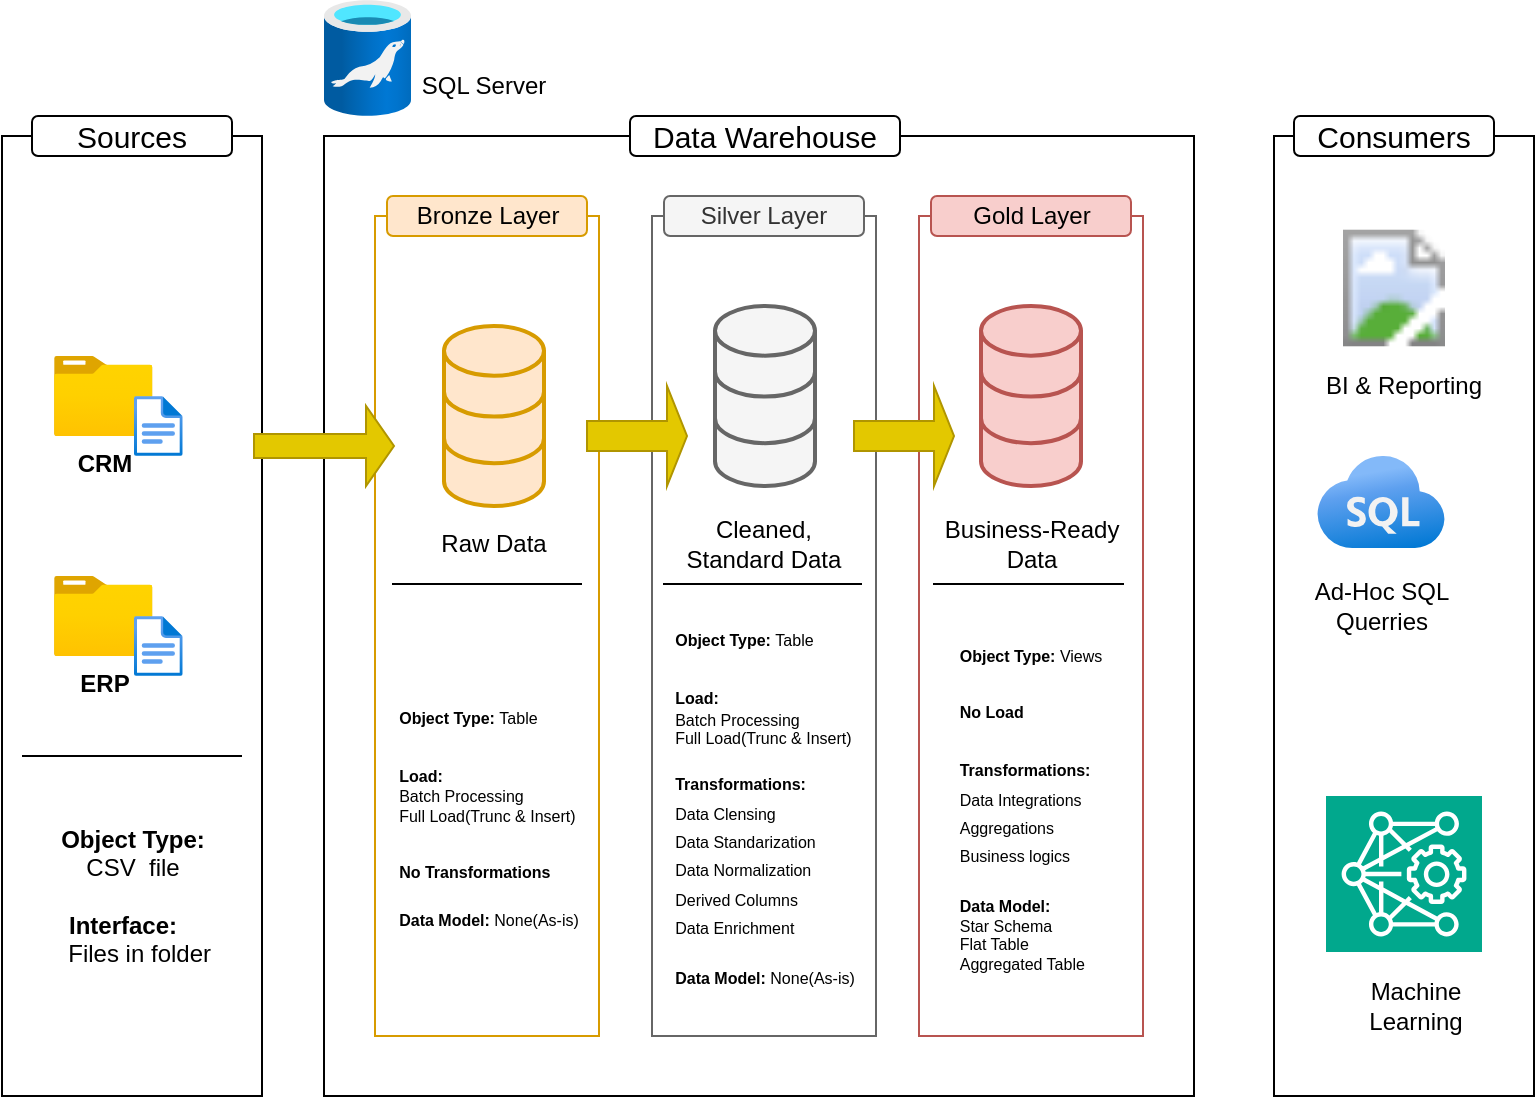 <mxfile version="26.0.16" pages="4">
  <diagram name="Data Warehouse" id="YDn4hYunrdBq8U_W7dB1">
    <mxGraphModel dx="1050" dy="621" grid="1" gridSize="10" guides="1" tooltips="1" connect="1" arrows="1" fold="1" page="1" pageScale="1" pageWidth="850" pageHeight="1100" math="0" shadow="0">
      <root>
        <mxCell id="0" />
        <mxCell id="1" parent="0" />
        <mxCell id="qd5llZuf7pombfnNcrFz-1" value="" style="rounded=0;whiteSpace=wrap;html=1;fillColor=none;" parent="1" vertex="1">
          <mxGeometry x="44" y="90" width="130" height="480" as="geometry" />
        </mxCell>
        <mxCell id="qd5llZuf7pombfnNcrFz-3" value="" style="rounded=0;whiteSpace=wrap;html=1;fillColor=none;" parent="1" vertex="1">
          <mxGeometry x="205" y="90" width="435" height="480" as="geometry" />
        </mxCell>
        <mxCell id="qd5llZuf7pombfnNcrFz-4" value="&lt;font style=&quot;font-size: 15px;&quot;&gt;Data Warehouse&lt;/font&gt;" style="rounded=1;whiteSpace=wrap;html=1;" parent="1" vertex="1">
          <mxGeometry x="358" y="80" width="135" height="20" as="geometry" />
        </mxCell>
        <mxCell id="qd5llZuf7pombfnNcrFz-6" value="" style="rounded=0;whiteSpace=wrap;html=1;fillColor=none;" parent="1" vertex="1">
          <mxGeometry x="680" y="90" width="130" height="480" as="geometry" />
        </mxCell>
        <mxCell id="qd5llZuf7pombfnNcrFz-7" value="&lt;font style=&quot;font-size: 15px;&quot;&gt;Sources&lt;/font&gt;" style="rounded=1;whiteSpace=wrap;html=1;" parent="1" vertex="1">
          <mxGeometry x="59" y="80" width="100" height="20" as="geometry" />
        </mxCell>
        <mxCell id="qd5llZuf7pombfnNcrFz-11" value="&lt;font style=&quot;font-size: 15px;&quot;&gt;Consumers&lt;/font&gt;" style="rounded=1;whiteSpace=wrap;html=1;" parent="1" vertex="1">
          <mxGeometry x="690" y="80" width="100" height="20" as="geometry" />
        </mxCell>
        <mxCell id="qd5llZuf7pombfnNcrFz-14" value="" style="rounded=0;whiteSpace=wrap;html=1;fillColor=none;strokeColor=#d79b00;" parent="1" vertex="1">
          <mxGeometry x="230.5" y="130" width="112" height="410" as="geometry" />
        </mxCell>
        <mxCell id="qd5llZuf7pombfnNcrFz-17" value="" style="rounded=0;whiteSpace=wrap;html=1;fillColor=none;fontColor=#333333;strokeColor=#666666;" parent="1" vertex="1">
          <mxGeometry x="369" y="130" width="112" height="410" as="geometry" />
        </mxCell>
        <mxCell id="qd5llZuf7pombfnNcrFz-18" value="" style="rounded=0;whiteSpace=wrap;html=1;fillColor=none;strokeColor=#b85450;" parent="1" vertex="1">
          <mxGeometry x="502.5" y="130" width="112" height="410" as="geometry" />
        </mxCell>
        <mxCell id="qd5llZuf7pombfnNcrFz-19" value="&lt;font&gt;Bronze Layer&lt;/font&gt;" style="rounded=1;whiteSpace=wrap;html=1;fillColor=#ffe6cc;strokeColor=#d79b00;" parent="1" vertex="1">
          <mxGeometry x="236.5" y="120" width="100" height="20" as="geometry" />
        </mxCell>
        <mxCell id="qd5llZuf7pombfnNcrFz-20" value="&lt;font&gt;Silver Layer&lt;/font&gt;" style="rounded=1;whiteSpace=wrap;html=1;fillColor=#f5f5f5;fontColor=#333333;strokeColor=#666666;" parent="1" vertex="1">
          <mxGeometry x="375" y="120" width="100" height="20" as="geometry" />
        </mxCell>
        <mxCell id="qd5llZuf7pombfnNcrFz-21" value="&lt;font&gt;Gold Layer&lt;/font&gt;" style="rounded=1;whiteSpace=wrap;html=1;fillColor=#f8cecc;strokeColor=#b85450;" parent="1" vertex="1">
          <mxGeometry x="508.5" y="120" width="100" height="20" as="geometry" />
        </mxCell>
        <mxCell id="qd5llZuf7pombfnNcrFz-22" value="&lt;b&gt;CRM&lt;/b&gt;" style="image;aspect=fixed;html=1;points=[];align=center;fontSize=12;image=img/lib/azure2/general/Folder_Blank.svg;" parent="1" vertex="1">
          <mxGeometry x="70" y="200" width="49.29" height="40" as="geometry" />
        </mxCell>
        <mxCell id="qd5llZuf7pombfnNcrFz-23" value="" style="image;aspect=fixed;html=1;points=[];align=center;fontSize=12;image=img/lib/azure2/general/File.svg;" parent="1" vertex="1">
          <mxGeometry x="110" y="220" width="24.35" height="30" as="geometry" />
        </mxCell>
        <mxCell id="qd5llZuf7pombfnNcrFz-24" value="&lt;b&gt;ERP&lt;/b&gt;" style="image;aspect=fixed;html=1;points=[];align=center;fontSize=12;image=img/lib/azure2/general/Folder_Blank.svg;" parent="1" vertex="1">
          <mxGeometry x="70" y="310" width="49.29" height="40" as="geometry" />
        </mxCell>
        <mxCell id="qd5llZuf7pombfnNcrFz-25" value="" style="image;aspect=fixed;html=1;points=[];align=center;fontSize=12;image=img/lib/azure2/general/File.svg;" parent="1" vertex="1">
          <mxGeometry x="110" y="330" width="24.35" height="30" as="geometry" />
        </mxCell>
        <mxCell id="qd5llZuf7pombfnNcrFz-29" value="" style="endArrow=none;html=1;rounded=0;" parent="1" edge="1">
          <mxGeometry width="50" height="50" relative="1" as="geometry">
            <mxPoint x="54" y="400" as="sourcePoint" />
            <mxPoint x="164" y="400" as="targetPoint" />
          </mxGeometry>
        </mxCell>
        <mxCell id="qd5llZuf7pombfnNcrFz-31" value="&lt;b&gt;Object Type:&lt;/b&gt; CSV&amp;nbsp; file&lt;br&gt;&lt;br&gt;&lt;b&gt;Interface:&amp;nbsp; &amp;nbsp; &amp;nbsp;&amp;nbsp;&lt;/b&gt;Files in folder" style="text;html=1;align=center;verticalAlign=middle;whiteSpace=wrap;rounded=0;" parent="1" vertex="1">
          <mxGeometry x="59" y="420" width="101" height="100" as="geometry" />
        </mxCell>
        <mxCell id="qd5llZuf7pombfnNcrFz-32" value="" style="html=1;verticalLabelPosition=bottom;align=center;labelBackgroundColor=#ffffff;verticalAlign=top;strokeWidth=2;strokeColor=#d79b00;shadow=0;dashed=0;shape=mxgraph.ios7.icons.data;fillColor=#ffe6cc;" parent="1" vertex="1">
          <mxGeometry x="265" y="185" width="50" height="90" as="geometry" />
        </mxCell>
        <mxCell id="qd5llZuf7pombfnNcrFz-33" value="" style="html=1;verticalLabelPosition=bottom;align=center;labelBackgroundColor=#ffffff;verticalAlign=top;strokeWidth=2;strokeColor=#666666;shadow=0;dashed=0;shape=mxgraph.ios7.icons.data;fillColor=#f5f5f5;fontColor=#333333;" parent="1" vertex="1">
          <mxGeometry x="400.5" y="175" width="50" height="90" as="geometry" />
        </mxCell>
        <mxCell id="qd5llZuf7pombfnNcrFz-34" value="" style="html=1;verticalLabelPosition=bottom;align=center;labelBackgroundColor=#ffffff;verticalAlign=top;strokeWidth=2;strokeColor=#b85450;shadow=0;dashed=0;shape=mxgraph.ios7.icons.data;fillColor=#f8cecc;" parent="1" vertex="1">
          <mxGeometry x="533.5" y="175" width="50" height="90" as="geometry" />
        </mxCell>
        <mxCell id="qd5llZuf7pombfnNcrFz-35" value="" style="shape=singleArrow;whiteSpace=wrap;html=1;fillColor=#e3c800;fontColor=#000000;strokeColor=#B09500;" parent="1" vertex="1">
          <mxGeometry x="336.5" y="215" width="50" height="50" as="geometry" />
        </mxCell>
        <mxCell id="qd5llZuf7pombfnNcrFz-36" value="" style="shape=singleArrow;whiteSpace=wrap;html=1;fillColor=#e3c800;fontColor=#000000;strokeColor=#B09500;" parent="1" vertex="1">
          <mxGeometry x="170" y="225" width="70" height="40" as="geometry" />
        </mxCell>
        <mxCell id="qd5llZuf7pombfnNcrFz-37" value="" style="shape=singleArrow;whiteSpace=wrap;html=1;fillColor=#e3c800;fontColor=#000000;strokeColor=#B09500;" parent="1" vertex="1">
          <mxGeometry x="470" y="215" width="50" height="50" as="geometry" />
        </mxCell>
        <mxCell id="qd5llZuf7pombfnNcrFz-41" value="Raw Data" style="text;html=1;align=center;verticalAlign=middle;whiteSpace=wrap;rounded=0;" parent="1" vertex="1">
          <mxGeometry x="260" y="279" width="60" height="30" as="geometry" />
        </mxCell>
        <mxCell id="qd5llZuf7pombfnNcrFz-42" value="Cleaned, Standard Data" style="text;html=1;align=center;verticalAlign=middle;whiteSpace=wrap;rounded=0;" parent="1" vertex="1">
          <mxGeometry x="380" y="274" width="90" height="40" as="geometry" />
        </mxCell>
        <mxCell id="qd5llZuf7pombfnNcrFz-44" value="Business-Ready Data" style="text;html=1;align=center;verticalAlign=middle;whiteSpace=wrap;rounded=0;" parent="1" vertex="1">
          <mxGeometry x="513.5" y="274" width="90" height="40" as="geometry" />
        </mxCell>
        <mxCell id="qd5llZuf7pombfnNcrFz-45" value="" style="endArrow=none;html=1;rounded=0;" parent="1" edge="1">
          <mxGeometry width="50" height="50" relative="1" as="geometry">
            <mxPoint x="239" y="314" as="sourcePoint" />
            <mxPoint x="334" y="314" as="targetPoint" />
          </mxGeometry>
        </mxCell>
        <mxCell id="qd5llZuf7pombfnNcrFz-46" value="" style="endArrow=none;html=1;rounded=0;" parent="1" edge="1">
          <mxGeometry width="50" height="50" relative="1" as="geometry">
            <mxPoint x="374.5" y="314" as="sourcePoint" />
            <mxPoint x="474" y="314" as="targetPoint" />
          </mxGeometry>
        </mxCell>
        <mxCell id="qd5llZuf7pombfnNcrFz-47" value="" style="endArrow=none;html=1;rounded=0;" parent="1" edge="1">
          <mxGeometry width="50" height="50" relative="1" as="geometry">
            <mxPoint x="509.5" y="314" as="sourcePoint" />
            <mxPoint x="605" y="314" as="targetPoint" />
          </mxGeometry>
        </mxCell>
        <mxCell id="qd5llZuf7pombfnNcrFz-48" value="&lt;div style=&quot;text-align: left;&quot;&gt;&lt;b style=&quot;background-color: transparent; color: light-dark(rgb(0, 0, 0), rgb(255, 255, 255)); font-size: 8px;&quot;&gt;Object Type:&lt;/b&gt;&lt;span style=&quot;background-color: transparent; color: light-dark(rgb(0, 0, 0), rgb(255, 255, 255)); font-size: 8px;&quot;&gt;&amp;nbsp;Table&lt;/span&gt;&lt;/div&gt;&lt;font style=&quot;&quot;&gt;&lt;br&gt;&lt;div style=&quot;text-align: left;&quot;&gt;&lt;b style=&quot;background-color: transparent; color: light-dark(rgb(0, 0, 0), rgb(255, 255, 255)); font-size: 8px;&quot;&gt;Load:&amp;nbsp; &amp;nbsp; &amp;nbsp;&amp;nbsp;&lt;/b&gt;&lt;/div&gt;&lt;/font&gt;&lt;span style=&quot;background-color: transparent; color: light-dark(rgb(0, 0, 0), rgb(255, 255, 255)); font-size: 8px;&quot;&gt;&lt;div style=&quot;text-align: left;&quot;&gt;&lt;span style=&quot;background-color: transparent; color: light-dark(rgb(0, 0, 0), rgb(255, 255, 255));&quot;&gt;Batch Processing&lt;/span&gt;&lt;/div&gt;&lt;/span&gt;&lt;font style=&quot;&quot;&gt;&lt;span style=&quot;background-color: transparent; color: light-dark(rgb(0, 0, 0), rgb(255, 255, 255)); font-size: 8px;&quot;&gt;&lt;div style=&quot;text-align: left;&quot;&gt;&lt;span style=&quot;background-color: transparent; color: light-dark(rgb(0, 0, 0), rgb(255, 255, 255));&quot;&gt;Full Load(Trunc &amp;amp; Insert)&lt;/span&gt;&lt;/div&gt;&lt;/span&gt;&lt;/font&gt;&lt;font style=&quot;&quot;&gt;&lt;div style=&quot;&quot;&gt;&lt;div style=&quot;text-align: left;&quot;&gt;&lt;b style=&quot;font-size: 8px; background-color: transparent; color: light-dark(rgb(0, 0, 0), rgb(255, 255, 255));&quot;&gt;&lt;br&gt;No Transformations&lt;br&gt;&lt;br&gt;&lt;/b&gt;&lt;/div&gt;&lt;span style=&quot;font-size: 8px;&quot;&gt;&lt;div style=&quot;text-align: left;&quot;&gt;&lt;b style=&quot;background-color: transparent; color: light-dark(rgb(0, 0, 0), rgb(255, 255, 255));&quot;&gt;Data Model: &lt;/b&gt;&lt;span style=&quot;background-color: transparent; color: light-dark(rgb(0, 0, 0), rgb(255, 255, 255));&quot;&gt;None(As-is)&lt;/span&gt;&lt;/div&gt;&lt;/span&gt;&lt;/div&gt;&lt;/font&gt;" style="text;html=1;align=center;verticalAlign=middle;whiteSpace=wrap;rounded=0;" parent="1" vertex="1">
          <mxGeometry x="236.5" y="340" width="101" height="180" as="geometry" />
        </mxCell>
        <mxCell id="qd5llZuf7pombfnNcrFz-49" value="&lt;div style=&quot;text-align: left;&quot;&gt;&lt;b style=&quot;background-color: transparent; color: light-dark(rgb(0, 0, 0), rgb(255, 255, 255)); font-size: 8px;&quot;&gt;Object Type:&lt;/b&gt;&lt;span style=&quot;background-color: transparent; color: light-dark(rgb(0, 0, 0), rgb(255, 255, 255)); font-size: 8px;&quot;&gt;&amp;nbsp;Table&lt;/span&gt;&lt;/div&gt;&lt;font style=&quot;&quot;&gt;&lt;br&gt;&lt;div style=&quot;text-align: left;&quot;&gt;&lt;b style=&quot;background-color: transparent; color: light-dark(rgb(0, 0, 0), rgb(255, 255, 255)); font-size: 8px;&quot;&gt;Load:&amp;nbsp; &amp;nbsp; &amp;nbsp;&amp;nbsp;&lt;/b&gt;&lt;/div&gt;&lt;span style=&quot;background-color: transparent; color: light-dark(rgb(0, 0, 0), rgb(255, 255, 255)); font-size: 8px;&quot;&gt;&lt;div style=&quot;text-align: left;&quot;&gt;&lt;span style=&quot;background-color: transparent; color: light-dark(rgb(0, 0, 0), rgb(255, 255, 255));&quot;&gt;Batch Processing&lt;/span&gt;&lt;br&gt;&lt;span style=&quot;background-color: transparent; color: light-dark(rgb(0, 0, 0), rgb(255, 255, 255));&quot;&gt;Full Load(Trunc &amp;amp; Insert)&lt;br&gt;&lt;br&gt;&lt;/span&gt;&lt;/div&gt;&lt;/span&gt;&lt;div style=&quot;&quot;&gt;&lt;div style=&quot;text-align: left;&quot;&gt;&lt;span style=&quot;font-size: 8px; background-color: transparent; color: light-dark(rgb(0, 0, 0), rgb(255, 255, 255));&quot;&gt;&lt;b&gt;Transformations:&lt;/b&gt;&lt;/span&gt;&lt;/div&gt;&lt;div style=&quot;text-align: left;&quot;&gt;&lt;span style=&quot;background-color: transparent; color: light-dark(rgb(0, 0, 0), rgb(255, 255, 255)); font-size: 8px;&quot;&gt;Data Clensing&lt;/span&gt;&lt;/div&gt;&lt;div style=&quot;text-align: left;&quot;&gt;&lt;span style=&quot;background-color: transparent; color: light-dark(rgb(0, 0, 0), rgb(255, 255, 255)); font-size: 8px;&quot;&gt;Data Standarization&lt;/span&gt;&lt;/div&gt;&lt;div style=&quot;text-align: left;&quot;&gt;&lt;span style=&quot;background-color: transparent; color: light-dark(rgb(0, 0, 0), rgb(255, 255, 255)); font-size: 8px;&quot;&gt;Data Normalization&lt;/span&gt;&lt;/div&gt;&lt;div style=&quot;text-align: left;&quot;&gt;&lt;span style=&quot;background-color: transparent; color: light-dark(rgb(0, 0, 0), rgb(255, 255, 255)); font-size: 8px;&quot;&gt;Derived Columns&lt;/span&gt;&lt;/div&gt;&lt;div style=&quot;text-align: left;&quot;&gt;&lt;span style=&quot;background-color: transparent; color: light-dark(rgb(0, 0, 0), rgb(255, 255, 255)); font-size: 8px;&quot;&gt;Data Enrichment&lt;br&gt;&lt;br&gt;&lt;/span&gt;&lt;/div&gt;&lt;span style=&quot;font-size: 8px;&quot;&gt;&lt;div style=&quot;text-align: left;&quot;&gt;&lt;b style=&quot;background-color: transparent; color: light-dark(rgb(0, 0, 0), rgb(255, 255, 255));&quot;&gt;Data Model: &lt;/b&gt;&lt;span style=&quot;background-color: transparent; color: light-dark(rgb(0, 0, 0), rgb(255, 255, 255));&quot;&gt;None(As-is)&lt;/span&gt;&lt;/div&gt;&lt;/span&gt;&lt;/div&gt;&lt;/font&gt;" style="text;html=1;align=center;verticalAlign=middle;whiteSpace=wrap;rounded=0;" parent="1" vertex="1">
          <mxGeometry x="375" y="330" width="101" height="190" as="geometry" />
        </mxCell>
        <mxCell id="qd5llZuf7pombfnNcrFz-52" value="&lt;div style=&quot;text-align: left;&quot;&gt;&lt;b style=&quot;background-color: transparent; color: light-dark(rgb(0, 0, 0), rgb(255, 255, 255)); font-size: 8px;&quot;&gt;Object Type:&lt;/b&gt;&lt;span style=&quot;background-color: transparent; color: light-dark(rgb(0, 0, 0), rgb(255, 255, 255)); font-size: 8px;&quot;&gt;&amp;nbsp;Views&lt;/span&gt;&lt;/div&gt;&lt;font style=&quot;&quot;&gt;&lt;br&gt;&lt;div style=&quot;text-align: left;&quot;&gt;&lt;b style=&quot;background-color: transparent; color: light-dark(rgb(0, 0, 0), rgb(255, 255, 255)); font-size: 8px;&quot;&gt;No Load&lt;br&gt;&lt;br&gt;&lt;/b&gt;&lt;/div&gt;&lt;div style=&quot;&quot;&gt;&lt;div style=&quot;text-align: left;&quot;&gt;&lt;span style=&quot;font-size: 8px; background-color: transparent; color: light-dark(rgb(0, 0, 0), rgb(255, 255, 255));&quot;&gt;&lt;b&gt;Transformations:&lt;/b&gt;&lt;/span&gt;&lt;/div&gt;&lt;div style=&quot;text-align: left;&quot;&gt;&lt;span style=&quot;background-color: transparent; color: light-dark(rgb(0, 0, 0), rgb(255, 255, 255)); font-size: 8px;&quot;&gt;Data Integrations&lt;br&gt;Aggregations&lt;br&gt;Business logics&lt;/span&gt;&lt;/div&gt;&lt;div style=&quot;text-align: left;&quot;&gt;&lt;span style=&quot;background-color: transparent; color: light-dark(rgb(0, 0, 0), rgb(255, 255, 255)); font-size: 8px;&quot;&gt;&lt;br&gt;&lt;/span&gt;&lt;/div&gt;&lt;span style=&quot;font-size: 8px;&quot;&gt;&lt;div style=&quot;text-align: left;&quot;&gt;&lt;span style=&quot;background-color: transparent; color: light-dark(rgb(0, 0, 0), rgb(255, 255, 255));&quot;&gt;&lt;b&gt;Data Model:&lt;/b&gt;&lt;br&gt;Star Schema&lt;br&gt;Flat Table&lt;br&gt;Aggregated Table&lt;/span&gt;&lt;/div&gt;&lt;/span&gt;&lt;/div&gt;&lt;/font&gt;" style="text;html=1;align=center;verticalAlign=middle;whiteSpace=wrap;rounded=0;" parent="1" vertex="1">
          <mxGeometry x="507.5" y="330" width="101" height="190" as="geometry" />
        </mxCell>
        <mxCell id="qd5llZuf7pombfnNcrFz-53" value="" style="image;aspect=fixed;html=1;points=[];align=center;fontSize=12;image=img/lib/azure2/power_platform/PowerBI.svg;" parent="1" vertex="1">
          <mxGeometry x="714.5" y="132" width="51" height="68" as="geometry" />
        </mxCell>
        <mxCell id="qd5llZuf7pombfnNcrFz-54" value="BI &amp;amp; Reporting" style="text;html=1;align=center;verticalAlign=middle;whiteSpace=wrap;rounded=0;" parent="1" vertex="1">
          <mxGeometry x="700" y="200" width="90" height="30" as="geometry" />
        </mxCell>
        <mxCell id="qd5llZuf7pombfnNcrFz-55" value="" style="image;aspect=fixed;html=1;points=[];align=center;fontSize=12;image=img/lib/azure2/databases/Azure_SQL.svg;" parent="1" vertex="1">
          <mxGeometry x="701.5" y="250" width="64" height="46" as="geometry" />
        </mxCell>
        <mxCell id="qd5llZuf7pombfnNcrFz-56" value="" style="sketch=0;points=[[0,0,0],[0.25,0,0],[0.5,0,0],[0.75,0,0],[1,0,0],[0,1,0],[0.25,1,0],[0.5,1,0],[0.75,1,0],[1,1,0],[0,0.25,0],[0,0.5,0],[0,0.75,0],[1,0.25,0],[1,0.5,0],[1,0.75,0]];outlineConnect=0;fontColor=#232F3E;fillColor=#01A88D;strokeColor=#ffffff;dashed=0;verticalLabelPosition=bottom;verticalAlign=top;align=center;html=1;fontSize=12;fontStyle=0;aspect=fixed;shape=mxgraph.aws4.resourceIcon;resIcon=mxgraph.aws4.deep_learning_amis;" parent="1" vertex="1">
          <mxGeometry x="706" y="420" width="78" height="78" as="geometry" />
        </mxCell>
        <mxCell id="qd5llZuf7pombfnNcrFz-57" value="Ad-Hoc SQL Querries" style="text;html=1;align=center;verticalAlign=middle;whiteSpace=wrap;rounded=0;" parent="1" vertex="1">
          <mxGeometry x="688.5" y="310" width="90" height="30" as="geometry" />
        </mxCell>
        <mxCell id="qd5llZuf7pombfnNcrFz-58" value="Machine Learning" style="text;html=1;align=center;verticalAlign=middle;whiteSpace=wrap;rounded=0;" parent="1" vertex="1">
          <mxGeometry x="706" y="510" width="90" height="30" as="geometry" />
        </mxCell>
        <mxCell id="qd5llZuf7pombfnNcrFz-59" value="" style="image;aspect=fixed;html=1;points=[];align=center;fontSize=12;image=img/lib/azure2/databases/Azure_Database_MariaDB_Server.svg;" parent="1" vertex="1">
          <mxGeometry x="205" y="22" width="43.5" height="58" as="geometry" />
        </mxCell>
        <mxCell id="qd5llZuf7pombfnNcrFz-60" value="SQL Server" style="text;html=1;align=center;verticalAlign=middle;whiteSpace=wrap;rounded=0;" parent="1" vertex="1">
          <mxGeometry x="248.5" y="50" width="71.5" height="30" as="geometry" />
        </mxCell>
      </root>
    </mxGraphModel>
  </diagram>
  <diagram id="dYTXV3oSblyfFL_7z3pR" name="CRM and ERP">
    <mxGraphModel dx="1235" dy="731" grid="1" gridSize="10" guides="1" tooltips="1" connect="1" arrows="1" fold="1" page="1" pageScale="1" pageWidth="1200" pageHeight="1920" math="0" shadow="0">
      <root>
        <mxCell id="0" />
        <mxCell id="1" parent="0" />
        <mxCell id="9J9-05VAOkO5LiHcFs-q-1" value="" style="rounded=0;whiteSpace=wrap;html=1;fillColor=none;" vertex="1" parent="1">
          <mxGeometry x="70" y="80" width="160" height="500" as="geometry" />
        </mxCell>
        <mxCell id="9J9-05VAOkO5LiHcFs-q-2" value="&lt;b&gt;&lt;font style=&quot;font-size: 15px;&quot;&gt;Sources&lt;/font&gt;&lt;/b&gt;" style="rounded=1;whiteSpace=wrap;html=1;" vertex="1" parent="1">
          <mxGeometry x="95" y="70" width="110" height="30" as="geometry" />
        </mxCell>
        <mxCell id="nnDg7mDdk3yh9InR8dQb-11" style="edgeStyle=orthogonalEdgeStyle;rounded=0;orthogonalLoop=1;jettySize=auto;html=1;entryX=0;entryY=0.5;entryDx=0;entryDy=0;" edge="1" parent="1" source="9J9-05VAOkO5LiHcFs-q-3" target="nnDg7mDdk3yh9InR8dQb-5">
          <mxGeometry relative="1" as="geometry" />
        </mxCell>
        <mxCell id="nnDg7mDdk3yh9InR8dQb-13" style="edgeStyle=orthogonalEdgeStyle;rounded=0;orthogonalLoop=1;jettySize=auto;html=1;entryX=0;entryY=0.5;entryDx=0;entryDy=0;" edge="1" parent="1" source="9J9-05VAOkO5LiHcFs-q-3" target="nnDg7mDdk3yh9InR8dQb-4">
          <mxGeometry relative="1" as="geometry" />
        </mxCell>
        <mxCell id="nnDg7mDdk3yh9InR8dQb-14" style="edgeStyle=orthogonalEdgeStyle;rounded=0;orthogonalLoop=1;jettySize=auto;html=1;entryX=0;entryY=0.25;entryDx=0;entryDy=0;" edge="1" parent="1" source="9J9-05VAOkO5LiHcFs-q-3" target="nnDg7mDdk3yh9InR8dQb-6">
          <mxGeometry relative="1" as="geometry" />
        </mxCell>
        <mxCell id="9J9-05VAOkO5LiHcFs-q-3" value="&lt;b&gt;CRM&lt;/b&gt;" style="image;aspect=fixed;html=1;points=[];align=center;fontSize=12;image=img/lib/azure2/general/Folder_Blank.svg;" vertex="1" parent="1">
          <mxGeometry x="130" y="210" width="61.61" height="50" as="geometry" />
        </mxCell>
        <mxCell id="nnDg7mDdk3yh9InR8dQb-15" style="edgeStyle=orthogonalEdgeStyle;rounded=0;orthogonalLoop=1;jettySize=auto;html=1;" edge="1" parent="1" source="nnDg7mDdk3yh9InR8dQb-1" target="nnDg7mDdk3yh9InR8dQb-8">
          <mxGeometry relative="1" as="geometry" />
        </mxCell>
        <mxCell id="nnDg7mDdk3yh9InR8dQb-16" style="edgeStyle=orthogonalEdgeStyle;rounded=0;orthogonalLoop=1;jettySize=auto;html=1;entryX=0;entryY=0.5;entryDx=0;entryDy=0;" edge="1" parent="1" source="nnDg7mDdk3yh9InR8dQb-1" target="nnDg7mDdk3yh9InR8dQb-7">
          <mxGeometry relative="1" as="geometry" />
        </mxCell>
        <mxCell id="nnDg7mDdk3yh9InR8dQb-17" style="edgeStyle=orthogonalEdgeStyle;rounded=0;orthogonalLoop=1;jettySize=auto;html=1;entryX=0;entryY=0.5;entryDx=0;entryDy=0;" edge="1" parent="1" source="nnDg7mDdk3yh9InR8dQb-1" target="nnDg7mDdk3yh9InR8dQb-9">
          <mxGeometry relative="1" as="geometry" />
        </mxCell>
        <mxCell id="nnDg7mDdk3yh9InR8dQb-1" value="&lt;b&gt;ERP&lt;/b&gt;" style="image;aspect=fixed;html=1;points=[];align=center;fontSize=12;image=img/lib/azure2/general/Folder_Blank.svg;" vertex="1" parent="1">
          <mxGeometry x="119.2" y="430" width="61.61" height="50" as="geometry" />
        </mxCell>
        <mxCell id="nnDg7mDdk3yh9InR8dQb-2" value="" style="rounded=0;whiteSpace=wrap;html=1;fillColor=none;strokeColor=#d79b00;" vertex="1" parent="1">
          <mxGeometry x="305" y="110" width="225" height="470" as="geometry" />
        </mxCell>
        <mxCell id="nnDg7mDdk3yh9InR8dQb-3" value="&lt;b&gt;&lt;font style=&quot;font-size: 15px;&quot;&gt;Bronze Layer&lt;/font&gt;&lt;/b&gt;" style="rounded=1;whiteSpace=wrap;html=1;fillColor=#ffe6cc;strokeColor=#d79b00;" vertex="1" parent="1">
          <mxGeometry x="322.5" y="70" width="190" height="30" as="geometry" />
        </mxCell>
        <mxCell id="eheDV2lgLifIxSYM33uc-10" style="edgeStyle=orthogonalEdgeStyle;rounded=0;orthogonalLoop=1;jettySize=auto;html=1;" edge="1" parent="1" source="nnDg7mDdk3yh9InR8dQb-4" target="eheDV2lgLifIxSYM33uc-3">
          <mxGeometry relative="1" as="geometry" />
        </mxCell>
        <mxCell id="nnDg7mDdk3yh9InR8dQb-4" value="&lt;b&gt;&lt;font style=&quot;font-size: 15px;&quot;&gt;crm_sales_details&lt;/font&gt;&lt;/b&gt;" style="rounded=1;whiteSpace=wrap;html=1;fillColor=#ffe6cc;strokeColor=#d79b00;" vertex="1" parent="1">
          <mxGeometry x="318.75" y="160" width="190" height="30" as="geometry" />
        </mxCell>
        <mxCell id="eheDV2lgLifIxSYM33uc-12" style="edgeStyle=orthogonalEdgeStyle;rounded=0;orthogonalLoop=1;jettySize=auto;html=1;entryX=0;entryY=0.5;entryDx=0;entryDy=0;" edge="1" parent="1" source="nnDg7mDdk3yh9InR8dQb-5" target="eheDV2lgLifIxSYM33uc-5">
          <mxGeometry relative="1" as="geometry" />
        </mxCell>
        <mxCell id="nnDg7mDdk3yh9InR8dQb-5" value="&lt;b&gt;&lt;font style=&quot;font-size: 15px;&quot;&gt;crm_cust_info&lt;/font&gt;&lt;/b&gt;" style="rounded=1;whiteSpace=wrap;html=1;fillColor=#ffe6cc;strokeColor=#d79b00;" vertex="1" parent="1">
          <mxGeometry x="322.5" y="220" width="190" height="30" as="geometry" />
        </mxCell>
        <mxCell id="eheDV2lgLifIxSYM33uc-13" style="edgeStyle=orthogonalEdgeStyle;rounded=0;orthogonalLoop=1;jettySize=auto;html=1;entryX=0;entryY=0.5;entryDx=0;entryDy=0;" edge="1" parent="1" source="nnDg7mDdk3yh9InR8dQb-6" target="eheDV2lgLifIxSYM33uc-6">
          <mxGeometry relative="1" as="geometry" />
        </mxCell>
        <mxCell id="nnDg7mDdk3yh9InR8dQb-6" value="&lt;b&gt;&lt;font style=&quot;font-size: 15px;&quot;&gt;crm_prd_info&lt;/font&gt;&lt;/b&gt;" style="rounded=1;whiteSpace=wrap;html=1;fillColor=#ffe6cc;strokeColor=#d79b00;" vertex="1" parent="1">
          <mxGeometry x="322.5" y="280" width="190" height="30" as="geometry" />
        </mxCell>
        <mxCell id="eheDV2lgLifIxSYM33uc-14" style="edgeStyle=orthogonalEdgeStyle;rounded=0;orthogonalLoop=1;jettySize=auto;html=1;entryX=0;entryY=0.5;entryDx=0;entryDy=0;" edge="1" parent="1" source="nnDg7mDdk3yh9InR8dQb-7" target="eheDV2lgLifIxSYM33uc-7">
          <mxGeometry relative="1" as="geometry" />
        </mxCell>
        <mxCell id="nnDg7mDdk3yh9InR8dQb-7" value="&lt;b&gt;&lt;font style=&quot;font-size: 15px;&quot;&gt;erp_&lt;/font&gt;&lt;/b&gt;&lt;span style=&quot;font-size: 15px;&quot;&gt;&lt;b&gt;cust_az12&lt;/b&gt;&lt;/span&gt;" style="rounded=1;whiteSpace=wrap;html=1;fillColor=#ffe6cc;strokeColor=#d79b00;" vertex="1" parent="1">
          <mxGeometry x="318.75" y="380" width="190" height="30" as="geometry" />
        </mxCell>
        <mxCell id="eheDV2lgLifIxSYM33uc-15" style="edgeStyle=orthogonalEdgeStyle;rounded=0;orthogonalLoop=1;jettySize=auto;html=1;entryX=0;entryY=0.5;entryDx=0;entryDy=0;" edge="1" parent="1" source="nnDg7mDdk3yh9InR8dQb-8" target="eheDV2lgLifIxSYM33uc-8">
          <mxGeometry relative="1" as="geometry" />
        </mxCell>
        <mxCell id="nnDg7mDdk3yh9InR8dQb-8" value="&lt;b&gt;&lt;font style=&quot;font-size: 15px;&quot;&gt;erp_&lt;/font&gt;&lt;/b&gt;&lt;span style=&quot;font-size: 15px;&quot;&gt;&lt;b&gt;loc_a101&lt;/b&gt;&lt;/span&gt;" style="rounded=1;whiteSpace=wrap;html=1;fillColor=#ffe6cc;strokeColor=#d79b00;" vertex="1" parent="1">
          <mxGeometry x="318.75" y="440" width="190" height="30" as="geometry" />
        </mxCell>
        <mxCell id="eheDV2lgLifIxSYM33uc-16" style="edgeStyle=orthogonalEdgeStyle;rounded=0;orthogonalLoop=1;jettySize=auto;html=1;entryX=0;entryY=0.5;entryDx=0;entryDy=0;" edge="1" parent="1" source="nnDg7mDdk3yh9InR8dQb-9" target="eheDV2lgLifIxSYM33uc-9">
          <mxGeometry relative="1" as="geometry" />
        </mxCell>
        <mxCell id="nnDg7mDdk3yh9InR8dQb-9" value="&lt;b&gt;&lt;font style=&quot;font-size: 15px;&quot;&gt;erp_&lt;/font&gt;&lt;/b&gt;&lt;span style=&quot;font-size: 15px;&quot;&gt;&lt;b&gt;px_cat_g1v2&lt;/b&gt;&lt;/span&gt;" style="rounded=1;whiteSpace=wrap;html=1;fillColor=#ffe6cc;strokeColor=#d79b00;" vertex="1" parent="1">
          <mxGeometry x="318.75" y="500" width="190" height="30" as="geometry" />
        </mxCell>
        <mxCell id="eheDV2lgLifIxSYM33uc-1" value="" style="rounded=0;whiteSpace=wrap;html=1;fillColor=none;strokeColor=#666666;fontColor=#333333;" vertex="1" parent="1">
          <mxGeometry x="580" y="110" width="225" height="470" as="geometry" />
        </mxCell>
        <mxCell id="eheDV2lgLifIxSYM33uc-2" value="&lt;b&gt;&lt;font style=&quot;font-size: 15px;&quot;&gt;Silver Layer&lt;/font&gt;&lt;/b&gt;" style="rounded=1;whiteSpace=wrap;html=1;fillColor=#f5f5f5;strokeColor=#666666;fontColor=#333333;" vertex="1" parent="1">
          <mxGeometry x="597.5" y="70" width="190" height="30" as="geometry" />
        </mxCell>
        <mxCell id="1KzH7AS0oNHE0JMtrjqW-12" style="edgeStyle=orthogonalEdgeStyle;rounded=0;orthogonalLoop=1;jettySize=auto;html=1;entryX=0;entryY=0.75;entryDx=0;entryDy=0;" edge="1" parent="1" source="eheDV2lgLifIxSYM33uc-3" target="1KzH7AS0oNHE0JMtrjqW-3">
          <mxGeometry relative="1" as="geometry" />
        </mxCell>
        <mxCell id="eheDV2lgLifIxSYM33uc-3" value="&lt;b&gt;&lt;font style=&quot;font-size: 15px;&quot;&gt;crm_sales_details&lt;/font&gt;&lt;/b&gt;" style="rounded=1;whiteSpace=wrap;html=1;fillColor=#f5f5f5;strokeColor=#666666;fontColor=#333333;" vertex="1" parent="1">
          <mxGeometry x="593.75" y="160" width="190" height="30" as="geometry" />
        </mxCell>
        <mxCell id="eheDV2lgLifIxSYM33uc-5" value="&lt;b&gt;&lt;font style=&quot;font-size: 15px;&quot;&gt;crm_cust_info&lt;/font&gt;&lt;/b&gt;" style="rounded=1;whiteSpace=wrap;html=1;fillColor=#f5f5f5;strokeColor=#666666;fontColor=#333333;" vertex="1" parent="1">
          <mxGeometry x="597.5" y="220" width="190" height="30" as="geometry" />
        </mxCell>
        <mxCell id="eheDV2lgLifIxSYM33uc-6" value="&lt;b&gt;&lt;font style=&quot;font-size: 15px;&quot;&gt;crm_prd_info&lt;/font&gt;&lt;/b&gt;" style="rounded=1;whiteSpace=wrap;html=1;fillColor=#f5f5f5;strokeColor=#666666;fontColor=#333333;" vertex="1" parent="1">
          <mxGeometry x="597.5" y="280" width="190" height="30" as="geometry" />
        </mxCell>
        <mxCell id="eheDV2lgLifIxSYM33uc-7" value="&lt;b&gt;&lt;font style=&quot;font-size: 15px;&quot;&gt;erp_&lt;/font&gt;&lt;/b&gt;&lt;span style=&quot;font-size: 15px;&quot;&gt;&lt;b&gt;cust_az12&lt;/b&gt;&lt;/span&gt;" style="rounded=1;whiteSpace=wrap;html=1;fillColor=#f5f5f5;strokeColor=#666666;fontColor=#333333;" vertex="1" parent="1">
          <mxGeometry x="593.75" y="380" width="190" height="30" as="geometry" />
        </mxCell>
        <mxCell id="eheDV2lgLifIxSYM33uc-8" value="&lt;b&gt;&lt;font style=&quot;font-size: 15px;&quot;&gt;erp_&lt;/font&gt;&lt;/b&gt;&lt;span style=&quot;font-size: 15px;&quot;&gt;&lt;b&gt;loc_a101&lt;/b&gt;&lt;/span&gt;" style="rounded=1;whiteSpace=wrap;html=1;fillColor=#f5f5f5;strokeColor=#666666;fontColor=#333333;" vertex="1" parent="1">
          <mxGeometry x="593.75" y="440" width="190" height="30" as="geometry" />
        </mxCell>
        <mxCell id="eheDV2lgLifIxSYM33uc-9" value="&lt;b&gt;&lt;font style=&quot;font-size: 15px;&quot;&gt;erp_&lt;/font&gt;&lt;/b&gt;&lt;span style=&quot;font-size: 15px;&quot;&gt;&lt;b&gt;px_cat_g1v2&lt;/b&gt;&lt;/span&gt;" style="rounded=1;whiteSpace=wrap;html=1;fillColor=#f5f5f5;strokeColor=#666666;fontColor=#333333;" vertex="1" parent="1">
          <mxGeometry x="593.75" y="500" width="190" height="30" as="geometry" />
        </mxCell>
        <mxCell id="1KzH7AS0oNHE0JMtrjqW-1" value="" style="rounded=0;whiteSpace=wrap;html=1;fillColor=none;strokeColor=#666666;fontColor=#333333;" vertex="1" parent="1">
          <mxGeometry x="840" y="110" width="225" height="470" as="geometry" />
        </mxCell>
        <mxCell id="1KzH7AS0oNHE0JMtrjqW-2" value="&lt;b&gt;&lt;font style=&quot;font-size: 15px;&quot;&gt;Gold Layer&lt;/font&gt;&lt;/b&gt;" style="rounded=1;whiteSpace=wrap;html=1;fillColor=#f5f5f5;strokeColor=#666666;fontColor=#333333;" vertex="1" parent="1">
          <mxGeometry x="857.5" y="70" width="190" height="30" as="geometry" />
        </mxCell>
        <mxCell id="1KzH7AS0oNHE0JMtrjqW-3" value="&lt;b&gt;&lt;font style=&quot;font-size: 15px;&quot;&gt;fact_sales&lt;/font&gt;&lt;/b&gt;" style="rounded=1;whiteSpace=wrap;html=1;fillColor=#f5f5f5;strokeColor=#666666;fontColor=#333333;" vertex="1" parent="1">
          <mxGeometry x="857.5" y="180" width="190" height="30" as="geometry" />
        </mxCell>
        <mxCell id="1KzH7AS0oNHE0JMtrjqW-5" value="&lt;b&gt;&lt;font style=&quot;font-size: 15px;&quot;&gt;dim_customers&lt;/font&gt;&lt;/b&gt;" style="rounded=1;whiteSpace=wrap;html=1;fillColor=#f5f5f5;strokeColor=#666666;fontColor=#333333;" vertex="1" parent="1">
          <mxGeometry x="857.5" y="300" width="190" height="30" as="geometry" />
        </mxCell>
        <mxCell id="1KzH7AS0oNHE0JMtrjqW-6" value="&lt;b&gt;&lt;font style=&quot;font-size: 15px;&quot;&gt;dim_products&lt;/font&gt;&lt;/b&gt;" style="rounded=1;whiteSpace=wrap;html=1;fillColor=#f5f5f5;strokeColor=#666666;fontColor=#333333;" vertex="1" parent="1">
          <mxGeometry x="861.25" y="440" width="190" height="30" as="geometry" />
        </mxCell>
        <mxCell id="1KzH7AS0oNHE0JMtrjqW-18" value="" style="endArrow=classic;html=1;rounded=0;exitX=1;exitY=0.75;exitDx=0;exitDy=0;entryX=0;entryY=0.75;entryDx=0;entryDy=0;jumpStyle=gap;" edge="1" parent="1" source="eheDV2lgLifIxSYM33uc-5" target="1KzH7AS0oNHE0JMtrjqW-5">
          <mxGeometry width="50" height="50" relative="1" as="geometry">
            <mxPoint x="820" y="290" as="sourcePoint" />
            <mxPoint x="870" y="240" as="targetPoint" />
          </mxGeometry>
        </mxCell>
        <mxCell id="1KzH7AS0oNHE0JMtrjqW-20" value="" style="endArrow=classic;html=1;rounded=0;exitX=1;exitY=0.75;exitDx=0;exitDy=0;entryX=0;entryY=0.75;entryDx=0;entryDy=0;jumpStyle=gap;" edge="1" parent="1" target="1KzH7AS0oNHE0JMtrjqW-6">
          <mxGeometry width="50" height="50" relative="1" as="geometry">
            <mxPoint x="787.5" y="300" as="sourcePoint" />
            <mxPoint x="857.5" y="380" as="targetPoint" />
          </mxGeometry>
        </mxCell>
        <mxCell id="1KzH7AS0oNHE0JMtrjqW-21" value="" style="endArrow=classic;html=1;rounded=0;exitX=1;exitY=0.5;exitDx=0;exitDy=0;entryX=0;entryY=0.5;entryDx=0;entryDy=0;jumpStyle=gap;" edge="1" parent="1" source="eheDV2lgLifIxSYM33uc-7" target="1KzH7AS0oNHE0JMtrjqW-5">
          <mxGeometry width="50" height="50" relative="1" as="geometry">
            <mxPoint x="780" y="380" as="sourcePoint" />
            <mxPoint x="850" y="460" as="targetPoint" />
          </mxGeometry>
        </mxCell>
        <mxCell id="1KzH7AS0oNHE0JMtrjqW-22" value="" style="endArrow=classic;html=1;rounded=0;exitX=1;exitY=0.75;exitDx=0;exitDy=0;entryX=0;entryY=0.75;entryDx=0;entryDy=0;jumpStyle=gap;" edge="1" parent="1" target="1KzH7AS0oNHE0JMtrjqW-5">
          <mxGeometry width="50" height="50" relative="1" as="geometry">
            <mxPoint x="780" y="440" as="sourcePoint" />
            <mxPoint x="850" y="520" as="targetPoint" />
          </mxGeometry>
        </mxCell>
        <mxCell id="1KzH7AS0oNHE0JMtrjqW-23" value="" style="endArrow=classic;html=1;rounded=0;exitX=1;exitY=0.75;exitDx=0;exitDy=0;entryX=0;entryY=0.5;entryDx=0;entryDy=0;jumpStyle=gap;" edge="1" parent="1" target="1KzH7AS0oNHE0JMtrjqW-6">
          <mxGeometry width="50" height="50" relative="1" as="geometry">
            <mxPoint x="787.5" y="510" as="sourcePoint" />
            <mxPoint x="857.5" y="590" as="targetPoint" />
          </mxGeometry>
        </mxCell>
      </root>
    </mxGraphModel>
  </diagram>
  <diagram id="xSsXQYn6WqBrquvkGvg2" name="Integration Model">
    <mxGraphModel dx="1900" dy="621" grid="1" gridSize="10" guides="1" tooltips="1" connect="1" arrows="1" fold="1" page="1" pageScale="1" pageWidth="850" pageHeight="1100" math="0" shadow="0">
      <root>
        <mxCell id="0" />
        <mxCell id="1" parent="0" />
        <mxCell id="yBM2z6upm1-Kky6TcFYh-5" value="" style="rounded=1;whiteSpace=wrap;html=1;fillColor=none;dashed=1;" vertex="1" parent="1">
          <mxGeometry x="20" y="60" width="480" height="440" as="geometry" />
        </mxCell>
        <mxCell id="yBM2z6upm1-Kky6TcFYh-7" value="" style="rounded=1;whiteSpace=wrap;html=1;fillColor=none;dashed=1;" vertex="1" parent="1">
          <mxGeometry x="540" y="60" width="300" height="440" as="geometry" />
        </mxCell>
        <mxCell id="2iNjprLx31qngwP2TrHN-1" value="crm_cust_info" style="swimlane;fontStyle=0;childLayout=stackLayout;horizontal=1;startSize=30;horizontalStack=0;resizeParent=1;resizeParentMax=0;resizeLast=0;collapsible=1;marginBottom=0;whiteSpace=wrap;html=1;fillColor=#dae8fc;strokeColor=#6c8ebf;" vertex="1" parent="1">
          <mxGeometry x="310" y="290" width="140" height="90" as="geometry" />
        </mxCell>
        <mxCell id="2iNjprLx31qngwP2TrHN-2" value="cst_id" style="text;strokeColor=#6c8ebf;fillColor=none;align=left;verticalAlign=middle;spacingLeft=4;spacingRight=4;overflow=hidden;points=[[0,0.5],[1,0.5]];portConstraint=eastwest;rotatable=0;whiteSpace=wrap;html=1;" vertex="1" parent="2iNjprLx31qngwP2TrHN-1">
          <mxGeometry y="30" width="140" height="30" as="geometry" />
        </mxCell>
        <mxCell id="2iNjprLx31qngwP2TrHN-29" value="cst_key" style="text;strokeColor=#6c8ebf;fillColor=none;align=left;verticalAlign=middle;spacingLeft=4;spacingRight=4;overflow=hidden;points=[[0,0.5],[1,0.5]];portConstraint=eastwest;rotatable=0;whiteSpace=wrap;html=1;" vertex="1" parent="2iNjprLx31qngwP2TrHN-1">
          <mxGeometry y="60" width="140" height="30" as="geometry" />
        </mxCell>
        <mxCell id="2iNjprLx31qngwP2TrHN-5" value="&lt;font style=&quot;font-size: 18px;&quot;&gt;Integration Model&lt;/font&gt;" style="text;html=1;align=center;verticalAlign=middle;whiteSpace=wrap;rounded=0;fontStyle=1" vertex="1" parent="1">
          <mxGeometry x="-50" width="290" height="50" as="geometry" />
        </mxCell>
        <mxCell id="2iNjprLx31qngwP2TrHN-6" value="Customer information" style="text;html=1;align=center;verticalAlign=middle;whiteSpace=wrap;rounded=0;" vertex="1" parent="1">
          <mxGeometry x="320" y="260" width="120" height="20" as="geometry" />
        </mxCell>
        <mxCell id="2iNjprLx31qngwP2TrHN-7" value="crm_prd_info" style="swimlane;fontStyle=0;childLayout=stackLayout;horizontal=1;startSize=30;horizontalStack=0;resizeParent=1;resizeParentMax=0;resizeLast=0;collapsible=1;marginBottom=0;whiteSpace=wrap;html=1;fillColor=#dae8fc;strokeColor=#6c8ebf;" vertex="1" parent="1">
          <mxGeometry x="300" y="150" width="140" height="60" as="geometry" />
        </mxCell>
        <mxCell id="2iNjprLx31qngwP2TrHN-8" value="prd_key" style="text;strokeColor=#6c8ebf;fillColor=none;align=left;verticalAlign=middle;spacingLeft=4;spacingRight=4;overflow=hidden;points=[[0,0.5],[1,0.5]];portConstraint=eastwest;rotatable=0;whiteSpace=wrap;html=1;" vertex="1" parent="2iNjprLx31qngwP2TrHN-7">
          <mxGeometry y="30" width="140" height="30" as="geometry" />
        </mxCell>
        <mxCell id="2iNjprLx31qngwP2TrHN-9" value="Current &amp;amp; History of product info" style="text;html=1;align=center;verticalAlign=middle;whiteSpace=wrap;rounded=0;" vertex="1" parent="1">
          <mxGeometry x="310" y="120" width="120" height="20" as="geometry" />
        </mxCell>
        <mxCell id="2iNjprLx31qngwP2TrHN-10" value="crm_sales_details" style="swimlane;fontStyle=0;childLayout=stackLayout;horizontal=1;startSize=30;horizontalStack=0;resizeParent=1;resizeParentMax=0;resizeLast=0;collapsible=1;marginBottom=0;whiteSpace=wrap;html=1;fillColor=#dae8fc;strokeColor=#6c8ebf;rounded=0;glass=0;shadow=0;" vertex="1" parent="1">
          <mxGeometry x="50" y="200" width="140" height="90" as="geometry" />
        </mxCell>
        <mxCell id="2iNjprLx31qngwP2TrHN-11" value="prd_key" style="text;strokeColor=#6c8ebf;fillColor=none;align=left;verticalAlign=middle;spacingLeft=4;spacingRight=4;overflow=hidden;points=[[0,0.5],[1,0.5]];portConstraint=eastwest;rotatable=0;whiteSpace=wrap;html=1;" vertex="1" parent="2iNjprLx31qngwP2TrHN-10">
          <mxGeometry y="30" width="140" height="30" as="geometry" />
        </mxCell>
        <mxCell id="2iNjprLx31qngwP2TrHN-13" value="cst_id" style="text;strokeColor=#6c8ebf;fillColor=none;align=left;verticalAlign=middle;spacingLeft=4;spacingRight=4;overflow=hidden;points=[[0,0.5],[1,0.5]];portConstraint=eastwest;rotatable=0;whiteSpace=wrap;html=1;" vertex="1" parent="2iNjprLx31qngwP2TrHN-10">
          <mxGeometry y="60" width="140" height="30" as="geometry" />
        </mxCell>
        <mxCell id="2iNjprLx31qngwP2TrHN-12" value="Transcation records anout sales &amp;amp; orders" style="text;html=1;align=center;verticalAlign=middle;whiteSpace=wrap;rounded=0;" vertex="1" parent="1">
          <mxGeometry x="60" y="170" width="120" height="20" as="geometry" />
        </mxCell>
        <mxCell id="2iNjprLx31qngwP2TrHN-14" style="edgeStyle=orthogonalEdgeStyle;rounded=0;orthogonalLoop=1;jettySize=auto;html=1;entryX=-0.006;entryY=0.8;entryDx=0;entryDy=0;entryPerimeter=0;" edge="1" parent="1" source="2iNjprLx31qngwP2TrHN-11" target="2iNjprLx31qngwP2TrHN-8">
          <mxGeometry relative="1" as="geometry" />
        </mxCell>
        <mxCell id="2iNjprLx31qngwP2TrHN-15" style="edgeStyle=orthogonalEdgeStyle;rounded=0;orthogonalLoop=1;jettySize=auto;html=1;entryX=0;entryY=0.5;entryDx=0;entryDy=0;" edge="1" parent="1" source="2iNjprLx31qngwP2TrHN-13" target="2iNjprLx31qngwP2TrHN-2">
          <mxGeometry relative="1" as="geometry" />
        </mxCell>
        <mxCell id="2iNjprLx31qngwP2TrHN-17" value="erp_px_cat_g1v2" style="swimlane;fontStyle=0;childLayout=stackLayout;horizontal=1;startSize=30;horizontalStack=0;resizeParent=1;resizeParentMax=0;resizeLast=0;collapsible=1;marginBottom=0;whiteSpace=wrap;html=1;fillColor=#dae8fc;strokeColor=#6c8ebf;" vertex="1" parent="1">
          <mxGeometry x="650" y="100" width="140" height="60" as="geometry" />
        </mxCell>
        <mxCell id="2iNjprLx31qngwP2TrHN-18" value="id" style="text;strokeColor=#6c8ebf;fillColor=none;align=left;verticalAlign=middle;spacingLeft=4;spacingRight=4;overflow=hidden;points=[[0,0.5],[1,0.5]];portConstraint=eastwest;rotatable=0;whiteSpace=wrap;html=1;" vertex="1" parent="2iNjprLx31qngwP2TrHN-17">
          <mxGeometry y="30" width="140" height="30" as="geometry" />
        </mxCell>
        <mxCell id="2iNjprLx31qngwP2TrHN-19" value="Cateogry info" style="text;html=1;align=center;verticalAlign=middle;whiteSpace=wrap;rounded=0;" vertex="1" parent="1">
          <mxGeometry x="660" y="70" width="120" height="20" as="geometry" />
        </mxCell>
        <mxCell id="2iNjprLx31qngwP2TrHN-20" value="erp_cust_az12" style="swimlane;fontStyle=0;childLayout=stackLayout;horizontal=1;startSize=30;horizontalStack=0;resizeParent=1;resizeParentMax=0;resizeLast=0;collapsible=1;marginBottom=0;whiteSpace=wrap;html=1;fillColor=#dae8fc;strokeColor=#6c8ebf;" vertex="1" parent="1">
          <mxGeometry x="660" y="240" width="140" height="60" as="geometry" />
        </mxCell>
        <mxCell id="2iNjprLx31qngwP2TrHN-21" value="cid" style="text;strokeColor=#6c8ebf;fillColor=none;align=left;verticalAlign=middle;spacingLeft=4;spacingRight=4;overflow=hidden;points=[[0,0.5],[1,0.5]];portConstraint=eastwest;rotatable=0;whiteSpace=wrap;html=1;" vertex="1" parent="2iNjprLx31qngwP2TrHN-20">
          <mxGeometry y="30" width="140" height="30" as="geometry" />
        </mxCell>
        <mxCell id="2iNjprLx31qngwP2TrHN-22" value="Extra Customer info(birth date)" style="text;html=1;align=center;verticalAlign=middle;whiteSpace=wrap;rounded=0;" vertex="1" parent="1">
          <mxGeometry x="670" y="210" width="120" height="20" as="geometry" />
        </mxCell>
        <mxCell id="2iNjprLx31qngwP2TrHN-23" value="erp_loc_a101" style="swimlane;fontStyle=0;childLayout=stackLayout;horizontal=1;startSize=30;horizontalStack=0;resizeParent=1;resizeParentMax=0;resizeLast=0;collapsible=1;marginBottom=0;whiteSpace=wrap;html=1;fillColor=#dae8fc;strokeColor=#6c8ebf;" vertex="1" parent="1">
          <mxGeometry x="660" y="380" width="140" height="60" as="geometry" />
        </mxCell>
        <mxCell id="2iNjprLx31qngwP2TrHN-24" value="cid" style="text;strokeColor=#6c8ebf;fillColor=none;align=left;verticalAlign=middle;spacingLeft=4;spacingRight=4;overflow=hidden;points=[[0,0.5],[1,0.5]];portConstraint=eastwest;rotatable=0;whiteSpace=wrap;html=1;" vertex="1" parent="2iNjprLx31qngwP2TrHN-23">
          <mxGeometry y="30" width="140" height="30" as="geometry" />
        </mxCell>
        <mxCell id="2iNjprLx31qngwP2TrHN-25" value="Location of customers(country)" style="text;html=1;align=center;verticalAlign=middle;whiteSpace=wrap;rounded=0;" vertex="1" parent="1">
          <mxGeometry x="670" y="350" width="120" height="20" as="geometry" />
        </mxCell>
        <mxCell id="2iNjprLx31qngwP2TrHN-30" style="edgeStyle=orthogonalEdgeStyle;rounded=0;orthogonalLoop=1;jettySize=auto;html=1;" edge="1" parent="1" source="2iNjprLx31qngwP2TrHN-21" target="2iNjprLx31qngwP2TrHN-29">
          <mxGeometry relative="1" as="geometry" />
        </mxCell>
        <mxCell id="yBM2z6upm1-Kky6TcFYh-2" style="edgeStyle=orthogonalEdgeStyle;rounded=0;orthogonalLoop=1;jettySize=auto;html=1;entryX=1;entryY=0.5;entryDx=0;entryDy=0;" edge="1" parent="1" source="2iNjprLx31qngwP2TrHN-18" target="2iNjprLx31qngwP2TrHN-8">
          <mxGeometry relative="1" as="geometry" />
        </mxCell>
        <mxCell id="yBM2z6upm1-Kky6TcFYh-3" style="edgeStyle=orthogonalEdgeStyle;rounded=0;orthogonalLoop=1;jettySize=auto;html=1;entryX=1;entryY=0.5;entryDx=0;entryDy=0;" edge="1" parent="1" source="2iNjprLx31qngwP2TrHN-24" target="2iNjprLx31qngwP2TrHN-29">
          <mxGeometry relative="1" as="geometry" />
        </mxCell>
        <mxCell id="yBM2z6upm1-Kky6TcFYh-9" value="&lt;b&gt;&lt;font style=&quot;font-size: 16px;&quot;&gt;CRM&lt;/font&gt;&lt;/b&gt;" style="text;html=1;align=center;verticalAlign=middle;whiteSpace=wrap;rounded=0;fillColor=#dae8fc;strokeColor=#6c8ebf;" vertex="1" parent="1">
          <mxGeometry x="230" y="50" width="60" height="30" as="geometry" />
        </mxCell>
        <mxCell id="yBM2z6upm1-Kky6TcFYh-10" value="&lt;b&gt;&lt;font style=&quot;font-size: 16px;&quot;&gt;ERP&lt;/font&gt;&lt;/b&gt;" style="text;html=1;align=center;verticalAlign=middle;whiteSpace=wrap;rounded=0;fillColor=#f8cecc;strokeColor=#b85450;" vertex="1" parent="1">
          <mxGeometry x="680" y="40" width="60" height="30" as="geometry" />
        </mxCell>
        <mxCell id="pyRXGjdiwrihl7hRPTji-1" value="&lt;h1 style=&quot;margin-top: 0px;&quot;&gt;&lt;font style=&quot;font-weight: normal; font-size: 11px;&quot;&gt;How tables are related&lt;/font&gt;&lt;/h1&gt;" style="text;html=1;whiteSpace=wrap;overflow=hidden;rounded=0;" vertex="1" parent="1">
          <mxGeometry x="180" width="210" height="40" as="geometry" />
        </mxCell>
        <mxCell id="pyRXGjdiwrihl7hRPTji-2" value="Text" style="text;html=1;align=center;verticalAlign=middle;whiteSpace=wrap;rounded=0;" vertex="1" parent="1">
          <mxGeometry x="390" y="300" width="60" height="30" as="geometry" />
        </mxCell>
        <mxCell id="pyRXGjdiwrihl7hRPTji-3" value="PRODUCT" style="text;html=1;strokeColor=#d6b656;fillColor=#fff2cc;align=center;verticalAlign=middle;whiteSpace=wrap;overflow=hidden;fontStyle=1;fontSize=11;" vertex="1" parent="1">
          <mxGeometry x="300" y="210" width="140" height="20" as="geometry" />
        </mxCell>
        <mxCell id="pyRXGjdiwrihl7hRPTji-4" value="PRODUCT" style="text;html=1;strokeColor=#d6b656;fillColor=#fff2cc;align=center;verticalAlign=middle;whiteSpace=wrap;overflow=hidden;fontStyle=1;fontSize=11;" vertex="1" parent="1">
          <mxGeometry x="650" y="160" width="140" height="20" as="geometry" />
        </mxCell>
        <mxCell id="pyRXGjdiwrihl7hRPTji-5" value="CUSTOMER" style="text;html=1;strokeColor=#82b366;fillColor=#d5e8d4;align=center;verticalAlign=middle;whiteSpace=wrap;overflow=hidden;fontStyle=1;fontSize=11;" vertex="1" parent="1">
          <mxGeometry x="310" y="380" width="140" height="20" as="geometry" />
        </mxCell>
        <mxCell id="pyRXGjdiwrihl7hRPTji-6" value="CUSTOMER" style="text;html=1;strokeColor=#82b366;fillColor=#d5e8d4;align=center;verticalAlign=middle;whiteSpace=wrap;overflow=hidden;fontStyle=1;fontSize=11;" vertex="1" parent="1">
          <mxGeometry x="660" y="440" width="140" height="20" as="geometry" />
        </mxCell>
        <mxCell id="pyRXGjdiwrihl7hRPTji-7" value="CUSTOMER" style="text;html=1;strokeColor=#82b366;fillColor=#d5e8d4;align=center;verticalAlign=middle;whiteSpace=wrap;overflow=hidden;fontStyle=1;fontSize=11;" vertex="1" parent="1">
          <mxGeometry x="660" y="300" width="140" height="20" as="geometry" />
        </mxCell>
        <mxCell id="pyRXGjdiwrihl7hRPTji-8" value="SALES" style="text;html=1;strokeColor=#9673a6;fillColor=#e1d5e7;align=center;verticalAlign=middle;whiteSpace=wrap;overflow=hidden;fontStyle=1;fontSize=11;" vertex="1" parent="1">
          <mxGeometry x="50" y="290" width="140" height="20" as="geometry" />
        </mxCell>
      </root>
    </mxGraphModel>
  </diagram>
  <diagram id="YNQuA0tYHAjBs4KnGQXX" name="DATA MART">
    <mxGraphModel dx="1050" dy="621" grid="1" gridSize="10" guides="1" tooltips="1" connect="1" arrows="1" fold="1" page="1" pageScale="1" pageWidth="1200" pageHeight="1920" math="0" shadow="0">
      <root>
        <mxCell id="0" />
        <mxCell id="1" parent="0" />
        <mxCell id="gC2wXZwK-_-Ra2Y3DbIg-1" value="&lt;h1 style=&quot;margin-top: 0px;&quot;&gt;&lt;span style=&quot;font-size: 18px;&quot;&gt;DATA MART&lt;/span&gt;&lt;/h1&gt;" style="text;html=1;whiteSpace=wrap;overflow=hidden;rounded=0;align=center;" vertex="1" parent="1">
          <mxGeometry x="70" y="70" width="130" height="40" as="geometry" />
        </mxCell>
        <mxCell id="gC2wXZwK-_-Ra2Y3DbIg-2" value="(Star Schema)" style="text;html=1;align=center;verticalAlign=middle;whiteSpace=wrap;rounded=0;fontStyle=1" vertex="1" parent="1">
          <mxGeometry x="200" y="80" width="100" height="30" as="geometry" />
        </mxCell>
        <mxCell id="gC2wXZwK-_-Ra2Y3DbIg-3" value="&lt;span style=&quot;background-color: light-dark(#ffffff, var(--ge-dark-color, #121212));&quot;&gt;gold.dim_customers&lt;/span&gt;" style="shape=table;startSize=30;container=1;collapsible=1;childLayout=tableLayout;fixedRows=1;rowLines=0;fontStyle=1;align=center;resizeLast=1;html=1;fillColor=none;strokeColor=#d79b00;" vertex="1" parent="1">
          <mxGeometry x="120" y="220" width="180" height="330" as="geometry">
            <mxRectangle x="120" y="220" width="150" height="30" as="alternateBounds" />
          </mxGeometry>
        </mxCell>
        <mxCell id="gC2wXZwK-_-Ra2Y3DbIg-4" value="" style="shape=tableRow;horizontal=0;startSize=0;swimlaneHead=0;swimlaneBody=0;fillColor=none;collapsible=0;dropTarget=0;points=[[0,0.5],[1,0.5]];portConstraint=eastwest;top=0;left=0;right=0;bottom=1;fontStyle=1;strokeColor=#d79b00;" vertex="1" parent="gC2wXZwK-_-Ra2Y3DbIg-3">
          <mxGeometry y="30" width="180" height="30" as="geometry" />
        </mxCell>
        <mxCell id="gC2wXZwK-_-Ra2Y3DbIg-5" value="PK" style="shape=partialRectangle;connectable=0;fillColor=none;top=0;left=0;bottom=0;right=0;fontStyle=1;overflow=hidden;whiteSpace=wrap;html=1;strokeColor=#d79b00;" vertex="1" parent="gC2wXZwK-_-Ra2Y3DbIg-4">
          <mxGeometry width="30" height="30" as="geometry">
            <mxRectangle width="30" height="30" as="alternateBounds" />
          </mxGeometry>
        </mxCell>
        <mxCell id="gC2wXZwK-_-Ra2Y3DbIg-6" value="Customer_Key" style="shape=partialRectangle;connectable=0;fillColor=none;top=0;left=0;bottom=0;right=0;align=left;spacingLeft=6;fontStyle=5;overflow=hidden;whiteSpace=wrap;html=1;strokeColor=#d79b00;" vertex="1" parent="gC2wXZwK-_-Ra2Y3DbIg-4">
          <mxGeometry x="30" width="150" height="30" as="geometry">
            <mxRectangle width="150" height="30" as="alternateBounds" />
          </mxGeometry>
        </mxCell>
        <mxCell id="gC2wXZwK-_-Ra2Y3DbIg-7" value="" style="shape=tableRow;horizontal=0;startSize=0;swimlaneHead=0;swimlaneBody=0;fillColor=none;collapsible=0;dropTarget=0;points=[[0,0.5],[1,0.5]];portConstraint=eastwest;top=0;left=0;right=0;bottom=0;fontStyle=1;strokeColor=#d79b00;" vertex="1" parent="gC2wXZwK-_-Ra2Y3DbIg-3">
          <mxGeometry y="60" width="180" height="30" as="geometry" />
        </mxCell>
        <mxCell id="gC2wXZwK-_-Ra2Y3DbIg-8" value="" style="shape=partialRectangle;connectable=0;fillColor=none;top=0;left=0;bottom=0;right=0;editable=1;overflow=hidden;whiteSpace=wrap;html=1;fontStyle=1;strokeColor=#d79b00;" vertex="1" parent="gC2wXZwK-_-Ra2Y3DbIg-7">
          <mxGeometry width="30" height="30" as="geometry">
            <mxRectangle width="30" height="30" as="alternateBounds" />
          </mxGeometry>
        </mxCell>
        <mxCell id="gC2wXZwK-_-Ra2Y3DbIg-9" value="Customer_Id&lt;span style=&quot;white-space:pre&quot;&gt;&#x9;&lt;/span&gt;" style="shape=partialRectangle;connectable=0;fillColor=none;top=0;left=0;bottom=0;right=0;align=left;spacingLeft=6;overflow=hidden;whiteSpace=wrap;html=1;fontStyle=1;strokeColor=#d79b00;" vertex="1" parent="gC2wXZwK-_-Ra2Y3DbIg-7">
          <mxGeometry x="30" width="150" height="30" as="geometry">
            <mxRectangle width="150" height="30" as="alternateBounds" />
          </mxGeometry>
        </mxCell>
        <mxCell id="gC2wXZwK-_-Ra2Y3DbIg-10" value="" style="shape=tableRow;horizontal=0;startSize=0;swimlaneHead=0;swimlaneBody=0;fillColor=none;collapsible=0;dropTarget=0;points=[[0,0.5],[1,0.5]];portConstraint=eastwest;top=0;left=0;right=0;bottom=0;fontStyle=1;strokeColor=#d79b00;" vertex="1" parent="gC2wXZwK-_-Ra2Y3DbIg-3">
          <mxGeometry y="90" width="180" height="30" as="geometry" />
        </mxCell>
        <mxCell id="gC2wXZwK-_-Ra2Y3DbIg-11" value="" style="shape=partialRectangle;connectable=0;fillColor=none;top=0;left=0;bottom=0;right=0;editable=1;overflow=hidden;whiteSpace=wrap;html=1;fontStyle=1;strokeColor=#d79b00;" vertex="1" parent="gC2wXZwK-_-Ra2Y3DbIg-10">
          <mxGeometry width="30" height="30" as="geometry">
            <mxRectangle width="30" height="30" as="alternateBounds" />
          </mxGeometry>
        </mxCell>
        <mxCell id="gC2wXZwK-_-Ra2Y3DbIg-12" value="Customer_Number" style="shape=partialRectangle;connectable=0;fillColor=none;top=0;left=0;bottom=0;right=0;align=left;spacingLeft=6;overflow=hidden;whiteSpace=wrap;html=1;fontStyle=1;strokeColor=#d79b00;" vertex="1" parent="gC2wXZwK-_-Ra2Y3DbIg-10">
          <mxGeometry x="30" width="150" height="30" as="geometry">
            <mxRectangle width="150" height="30" as="alternateBounds" />
          </mxGeometry>
        </mxCell>
        <mxCell id="gC2wXZwK-_-Ra2Y3DbIg-13" value="" style="shape=tableRow;horizontal=0;startSize=0;swimlaneHead=0;swimlaneBody=0;fillColor=none;collapsible=0;dropTarget=0;points=[[0,0.5],[1,0.5]];portConstraint=eastwest;top=0;left=0;right=0;bottom=0;fontStyle=1;strokeColor=#d79b00;" vertex="1" parent="gC2wXZwK-_-Ra2Y3DbIg-3">
          <mxGeometry y="120" width="180" height="30" as="geometry" />
        </mxCell>
        <mxCell id="gC2wXZwK-_-Ra2Y3DbIg-14" value="" style="shape=partialRectangle;connectable=0;fillColor=none;top=0;left=0;bottom=0;right=0;editable=1;overflow=hidden;whiteSpace=wrap;html=1;fontStyle=1;strokeColor=#d79b00;" vertex="1" parent="gC2wXZwK-_-Ra2Y3DbIg-13">
          <mxGeometry width="30" height="30" as="geometry">
            <mxRectangle width="30" height="30" as="alternateBounds" />
          </mxGeometry>
        </mxCell>
        <mxCell id="gC2wXZwK-_-Ra2Y3DbIg-15" value="First_Name" style="shape=partialRectangle;connectable=0;fillColor=none;top=0;left=0;bottom=0;right=0;align=left;spacingLeft=6;overflow=hidden;whiteSpace=wrap;html=1;fontStyle=1;strokeColor=#d79b00;" vertex="1" parent="gC2wXZwK-_-Ra2Y3DbIg-13">
          <mxGeometry x="30" width="150" height="30" as="geometry">
            <mxRectangle width="150" height="30" as="alternateBounds" />
          </mxGeometry>
        </mxCell>
        <mxCell id="gC2wXZwK-_-Ra2Y3DbIg-20" value="" style="shape=tableRow;horizontal=0;startSize=0;swimlaneHead=0;swimlaneBody=0;fillColor=none;collapsible=0;dropTarget=0;points=[[0,0.5],[1,0.5]];portConstraint=eastwest;top=0;left=0;right=0;bottom=0;fontStyle=1;strokeColor=#d79b00;" vertex="1" parent="gC2wXZwK-_-Ra2Y3DbIg-3">
          <mxGeometry y="150" width="180" height="30" as="geometry" />
        </mxCell>
        <mxCell id="gC2wXZwK-_-Ra2Y3DbIg-21" value="" style="shape=partialRectangle;connectable=0;fillColor=none;top=0;left=0;bottom=0;right=0;editable=1;overflow=hidden;whiteSpace=wrap;html=1;fontStyle=1;strokeColor=#d79b00;" vertex="1" parent="gC2wXZwK-_-Ra2Y3DbIg-20">
          <mxGeometry width="30" height="30" as="geometry">
            <mxRectangle width="30" height="30" as="alternateBounds" />
          </mxGeometry>
        </mxCell>
        <mxCell id="gC2wXZwK-_-Ra2Y3DbIg-22" value="Last_Name" style="shape=partialRectangle;connectable=0;fillColor=none;top=0;left=0;bottom=0;right=0;align=left;spacingLeft=6;overflow=hidden;whiteSpace=wrap;html=1;fontStyle=1;strokeColor=#d79b00;" vertex="1" parent="gC2wXZwK-_-Ra2Y3DbIg-20">
          <mxGeometry x="30" width="150" height="30" as="geometry">
            <mxRectangle width="150" height="30" as="alternateBounds" />
          </mxGeometry>
        </mxCell>
        <mxCell id="gC2wXZwK-_-Ra2Y3DbIg-23" value="" style="shape=tableRow;horizontal=0;startSize=0;swimlaneHead=0;swimlaneBody=0;fillColor=none;collapsible=0;dropTarget=0;points=[[0,0.5],[1,0.5]];portConstraint=eastwest;top=0;left=0;right=0;bottom=0;fontStyle=1;strokeColor=#d79b00;" vertex="1" parent="gC2wXZwK-_-Ra2Y3DbIg-3">
          <mxGeometry y="180" width="180" height="30" as="geometry" />
        </mxCell>
        <mxCell id="gC2wXZwK-_-Ra2Y3DbIg-24" value="" style="shape=partialRectangle;connectable=0;fillColor=none;top=0;left=0;bottom=0;right=0;editable=1;overflow=hidden;whiteSpace=wrap;html=1;fontStyle=1;strokeColor=#d79b00;" vertex="1" parent="gC2wXZwK-_-Ra2Y3DbIg-23">
          <mxGeometry width="30" height="30" as="geometry">
            <mxRectangle width="30" height="30" as="alternateBounds" />
          </mxGeometry>
        </mxCell>
        <mxCell id="gC2wXZwK-_-Ra2Y3DbIg-25" value="Country" style="shape=partialRectangle;connectable=0;fillColor=none;top=0;left=0;bottom=0;right=0;align=left;spacingLeft=6;overflow=hidden;whiteSpace=wrap;html=1;fontStyle=1;strokeColor=#d79b00;" vertex="1" parent="gC2wXZwK-_-Ra2Y3DbIg-23">
          <mxGeometry x="30" width="150" height="30" as="geometry">
            <mxRectangle width="150" height="30" as="alternateBounds" />
          </mxGeometry>
        </mxCell>
        <mxCell id="gC2wXZwK-_-Ra2Y3DbIg-26" value="" style="shape=tableRow;horizontal=0;startSize=0;swimlaneHead=0;swimlaneBody=0;fillColor=none;collapsible=0;dropTarget=0;points=[[0,0.5],[1,0.5]];portConstraint=eastwest;top=0;left=0;right=0;bottom=0;fontStyle=1;strokeColor=#d79b00;" vertex="1" parent="gC2wXZwK-_-Ra2Y3DbIg-3">
          <mxGeometry y="210" width="180" height="30" as="geometry" />
        </mxCell>
        <mxCell id="gC2wXZwK-_-Ra2Y3DbIg-27" value="" style="shape=partialRectangle;connectable=0;fillColor=none;top=0;left=0;bottom=0;right=0;editable=1;overflow=hidden;whiteSpace=wrap;html=1;fontStyle=1;strokeColor=#d79b00;" vertex="1" parent="gC2wXZwK-_-Ra2Y3DbIg-26">
          <mxGeometry width="30" height="30" as="geometry">
            <mxRectangle width="30" height="30" as="alternateBounds" />
          </mxGeometry>
        </mxCell>
        <mxCell id="gC2wXZwK-_-Ra2Y3DbIg-28" value="Marital_Status" style="shape=partialRectangle;connectable=0;fillColor=none;top=0;left=0;bottom=0;right=0;align=left;spacingLeft=6;overflow=hidden;whiteSpace=wrap;html=1;fontStyle=1;strokeColor=#d79b00;" vertex="1" parent="gC2wXZwK-_-Ra2Y3DbIg-26">
          <mxGeometry x="30" width="150" height="30" as="geometry">
            <mxRectangle width="150" height="30" as="alternateBounds" />
          </mxGeometry>
        </mxCell>
        <mxCell id="gC2wXZwK-_-Ra2Y3DbIg-29" value="" style="shape=tableRow;horizontal=0;startSize=0;swimlaneHead=0;swimlaneBody=0;fillColor=none;collapsible=0;dropTarget=0;points=[[0,0.5],[1,0.5]];portConstraint=eastwest;top=0;left=0;right=0;bottom=0;fontStyle=1;strokeColor=#d79b00;" vertex="1" parent="gC2wXZwK-_-Ra2Y3DbIg-3">
          <mxGeometry y="240" width="180" height="30" as="geometry" />
        </mxCell>
        <mxCell id="gC2wXZwK-_-Ra2Y3DbIg-30" value="" style="shape=partialRectangle;connectable=0;fillColor=none;top=0;left=0;bottom=0;right=0;editable=1;overflow=hidden;whiteSpace=wrap;html=1;fontStyle=1;strokeColor=#d79b00;" vertex="1" parent="gC2wXZwK-_-Ra2Y3DbIg-29">
          <mxGeometry width="30" height="30" as="geometry">
            <mxRectangle width="30" height="30" as="alternateBounds" />
          </mxGeometry>
        </mxCell>
        <mxCell id="gC2wXZwK-_-Ra2Y3DbIg-31" value="Gender" style="shape=partialRectangle;connectable=0;fillColor=none;top=0;left=0;bottom=0;right=0;align=left;spacingLeft=6;overflow=hidden;whiteSpace=wrap;html=1;fontStyle=1;strokeColor=#d79b00;" vertex="1" parent="gC2wXZwK-_-Ra2Y3DbIg-29">
          <mxGeometry x="30" width="150" height="30" as="geometry">
            <mxRectangle width="150" height="30" as="alternateBounds" />
          </mxGeometry>
        </mxCell>
        <mxCell id="gC2wXZwK-_-Ra2Y3DbIg-32" value="" style="shape=tableRow;horizontal=0;startSize=0;swimlaneHead=0;swimlaneBody=0;fillColor=none;collapsible=0;dropTarget=0;points=[[0,0.5],[1,0.5]];portConstraint=eastwest;top=0;left=0;right=0;bottom=0;fontStyle=1;strokeColor=#d79b00;" vertex="1" parent="gC2wXZwK-_-Ra2Y3DbIg-3">
          <mxGeometry y="270" width="180" height="30" as="geometry" />
        </mxCell>
        <mxCell id="gC2wXZwK-_-Ra2Y3DbIg-33" value="" style="shape=partialRectangle;connectable=0;fillColor=none;top=0;left=0;bottom=0;right=0;editable=1;overflow=hidden;whiteSpace=wrap;html=1;fontStyle=1;strokeColor=#d79b00;" vertex="1" parent="gC2wXZwK-_-Ra2Y3DbIg-32">
          <mxGeometry width="30" height="30" as="geometry">
            <mxRectangle width="30" height="30" as="alternateBounds" />
          </mxGeometry>
        </mxCell>
        <mxCell id="gC2wXZwK-_-Ra2Y3DbIg-34" value="Create_Date" style="shape=partialRectangle;connectable=0;fillColor=none;top=0;left=0;bottom=0;right=0;align=left;spacingLeft=6;overflow=hidden;whiteSpace=wrap;html=1;fontStyle=1;strokeColor=#d79b00;" vertex="1" parent="gC2wXZwK-_-Ra2Y3DbIg-32">
          <mxGeometry x="30" width="150" height="30" as="geometry">
            <mxRectangle width="150" height="30" as="alternateBounds" />
          </mxGeometry>
        </mxCell>
        <mxCell id="gC2wXZwK-_-Ra2Y3DbIg-35" value="" style="shape=tableRow;horizontal=0;startSize=0;swimlaneHead=0;swimlaneBody=0;fillColor=none;collapsible=0;dropTarget=0;points=[[0,0.5],[1,0.5]];portConstraint=eastwest;top=0;left=0;right=0;bottom=0;fontStyle=1;strokeColor=#d79b00;" vertex="1" parent="gC2wXZwK-_-Ra2Y3DbIg-3">
          <mxGeometry y="300" width="180" height="30" as="geometry" />
        </mxCell>
        <mxCell id="gC2wXZwK-_-Ra2Y3DbIg-36" value="" style="shape=partialRectangle;connectable=0;fillColor=none;top=0;left=0;bottom=0;right=0;editable=1;overflow=hidden;whiteSpace=wrap;html=1;fontStyle=1;strokeColor=#d79b00;" vertex="1" parent="gC2wXZwK-_-Ra2Y3DbIg-35">
          <mxGeometry width="30" height="30" as="geometry">
            <mxRectangle width="30" height="30" as="alternateBounds" />
          </mxGeometry>
        </mxCell>
        <mxCell id="gC2wXZwK-_-Ra2Y3DbIg-37" value="Birth_Date" style="shape=partialRectangle;connectable=0;fillColor=none;top=0;left=0;bottom=0;right=0;align=left;spacingLeft=6;overflow=hidden;whiteSpace=wrap;html=1;fontStyle=1;strokeColor=#d79b00;" vertex="1" parent="gC2wXZwK-_-Ra2Y3DbIg-35">
          <mxGeometry x="30" width="150" height="30" as="geometry">
            <mxRectangle width="150" height="30" as="alternateBounds" />
          </mxGeometry>
        </mxCell>
        <mxCell id="gC2wXZwK-_-Ra2Y3DbIg-44" value="gold.dim_productsA" style="shape=table;startSize=30;container=1;collapsible=1;childLayout=tableLayout;fixedRows=1;rowLines=0;fontStyle=1;align=center;resizeLast=1;html=1;fillColor=none;strokeColor=#82b366;" vertex="1" parent="1">
          <mxGeometry x="750" y="210" width="180" height="360" as="geometry" />
        </mxCell>
        <mxCell id="gC2wXZwK-_-Ra2Y3DbIg-45" value="" style="shape=tableRow;horizontal=0;startSize=0;swimlaneHead=0;swimlaneBody=0;fillColor=none;collapsible=0;dropTarget=0;points=[[0,0.5],[1,0.5]];portConstraint=eastwest;top=0;left=0;right=0;bottom=1;fontStyle=1;strokeColor=#82b366;" vertex="1" parent="gC2wXZwK-_-Ra2Y3DbIg-44">
          <mxGeometry y="30" width="180" height="30" as="geometry" />
        </mxCell>
        <mxCell id="gC2wXZwK-_-Ra2Y3DbIg-46" value="PK" style="shape=partialRectangle;connectable=0;fillColor=none;top=0;left=0;bottom=0;right=0;fontStyle=1;overflow=hidden;whiteSpace=wrap;html=1;strokeColor=#82b366;" vertex="1" parent="gC2wXZwK-_-Ra2Y3DbIg-45">
          <mxGeometry width="30" height="30" as="geometry">
            <mxRectangle width="30" height="30" as="alternateBounds" />
          </mxGeometry>
        </mxCell>
        <mxCell id="gC2wXZwK-_-Ra2Y3DbIg-47" value="Product_Key" style="shape=partialRectangle;connectable=0;fillColor=none;top=0;left=0;bottom=0;right=0;align=left;spacingLeft=6;fontStyle=5;overflow=hidden;whiteSpace=wrap;html=1;strokeColor=#82b366;" vertex="1" parent="gC2wXZwK-_-Ra2Y3DbIg-45">
          <mxGeometry x="30" width="150" height="30" as="geometry">
            <mxRectangle width="150" height="30" as="alternateBounds" />
          </mxGeometry>
        </mxCell>
        <mxCell id="gC2wXZwK-_-Ra2Y3DbIg-48" value="" style="shape=tableRow;horizontal=0;startSize=0;swimlaneHead=0;swimlaneBody=0;fillColor=none;collapsible=0;dropTarget=0;points=[[0,0.5],[1,0.5]];portConstraint=eastwest;top=0;left=0;right=0;bottom=0;fontStyle=1;strokeColor=#82b366;" vertex="1" parent="gC2wXZwK-_-Ra2Y3DbIg-44">
          <mxGeometry y="60" width="180" height="30" as="geometry" />
        </mxCell>
        <mxCell id="gC2wXZwK-_-Ra2Y3DbIg-49" value="" style="shape=partialRectangle;connectable=0;fillColor=none;top=0;left=0;bottom=0;right=0;editable=1;overflow=hidden;whiteSpace=wrap;html=1;fontStyle=1;strokeColor=#82b366;" vertex="1" parent="gC2wXZwK-_-Ra2Y3DbIg-48">
          <mxGeometry width="30" height="30" as="geometry">
            <mxRectangle width="30" height="30" as="alternateBounds" />
          </mxGeometry>
        </mxCell>
        <mxCell id="gC2wXZwK-_-Ra2Y3DbIg-50" value="Product_Id" style="shape=partialRectangle;connectable=0;fillColor=none;top=0;left=0;bottom=0;right=0;align=left;spacingLeft=6;overflow=hidden;whiteSpace=wrap;html=1;fontStyle=1;strokeColor=#82b366;" vertex="1" parent="gC2wXZwK-_-Ra2Y3DbIg-48">
          <mxGeometry x="30" width="150" height="30" as="geometry">
            <mxRectangle width="150" height="30" as="alternateBounds" />
          </mxGeometry>
        </mxCell>
        <mxCell id="gC2wXZwK-_-Ra2Y3DbIg-51" value="" style="shape=tableRow;horizontal=0;startSize=0;swimlaneHead=0;swimlaneBody=0;fillColor=none;collapsible=0;dropTarget=0;points=[[0,0.5],[1,0.5]];portConstraint=eastwest;top=0;left=0;right=0;bottom=0;fontStyle=1;strokeColor=#82b366;" vertex="1" parent="gC2wXZwK-_-Ra2Y3DbIg-44">
          <mxGeometry y="90" width="180" height="30" as="geometry" />
        </mxCell>
        <mxCell id="gC2wXZwK-_-Ra2Y3DbIg-52" value="" style="shape=partialRectangle;connectable=0;fillColor=none;top=0;left=0;bottom=0;right=0;editable=1;overflow=hidden;whiteSpace=wrap;html=1;fontStyle=1;strokeColor=#82b366;" vertex="1" parent="gC2wXZwK-_-Ra2Y3DbIg-51">
          <mxGeometry width="30" height="30" as="geometry">
            <mxRectangle width="30" height="30" as="alternateBounds" />
          </mxGeometry>
        </mxCell>
        <mxCell id="gC2wXZwK-_-Ra2Y3DbIg-53" value="Product_Number" style="shape=partialRectangle;connectable=0;fillColor=none;top=0;left=0;bottom=0;right=0;align=left;spacingLeft=6;overflow=hidden;whiteSpace=wrap;html=1;fontStyle=1;strokeColor=#82b366;" vertex="1" parent="gC2wXZwK-_-Ra2Y3DbIg-51">
          <mxGeometry x="30" width="150" height="30" as="geometry">
            <mxRectangle width="150" height="30" as="alternateBounds" />
          </mxGeometry>
        </mxCell>
        <mxCell id="gC2wXZwK-_-Ra2Y3DbIg-54" value="" style="shape=tableRow;horizontal=0;startSize=0;swimlaneHead=0;swimlaneBody=0;fillColor=none;collapsible=0;dropTarget=0;points=[[0,0.5],[1,0.5]];portConstraint=eastwest;top=0;left=0;right=0;bottom=0;fontStyle=1;strokeColor=#82b366;" vertex="1" parent="gC2wXZwK-_-Ra2Y3DbIg-44">
          <mxGeometry y="120" width="180" height="30" as="geometry" />
        </mxCell>
        <mxCell id="gC2wXZwK-_-Ra2Y3DbIg-55" value="" style="shape=partialRectangle;connectable=0;fillColor=none;top=0;left=0;bottom=0;right=0;editable=1;overflow=hidden;whiteSpace=wrap;html=1;fontStyle=1;strokeColor=#82b366;" vertex="1" parent="gC2wXZwK-_-Ra2Y3DbIg-54">
          <mxGeometry width="30" height="30" as="geometry">
            <mxRectangle width="30" height="30" as="alternateBounds" />
          </mxGeometry>
        </mxCell>
        <mxCell id="gC2wXZwK-_-Ra2Y3DbIg-56" value="Product_Name" style="shape=partialRectangle;connectable=0;fillColor=none;top=0;left=0;bottom=0;right=0;align=left;spacingLeft=6;overflow=hidden;whiteSpace=wrap;html=1;fontStyle=1;strokeColor=#82b366;" vertex="1" parent="gC2wXZwK-_-Ra2Y3DbIg-54">
          <mxGeometry x="30" width="150" height="30" as="geometry">
            <mxRectangle width="150" height="30" as="alternateBounds" />
          </mxGeometry>
        </mxCell>
        <mxCell id="gC2wXZwK-_-Ra2Y3DbIg-57" value="" style="shape=tableRow;horizontal=0;startSize=0;swimlaneHead=0;swimlaneBody=0;fillColor=none;collapsible=0;dropTarget=0;points=[[0,0.5],[1,0.5]];portConstraint=eastwest;top=0;left=0;right=0;bottom=0;fontStyle=1;strokeColor=#82b366;" vertex="1" parent="gC2wXZwK-_-Ra2Y3DbIg-44">
          <mxGeometry y="150" width="180" height="30" as="geometry" />
        </mxCell>
        <mxCell id="gC2wXZwK-_-Ra2Y3DbIg-58" value="" style="shape=partialRectangle;connectable=0;fillColor=none;top=0;left=0;bottom=0;right=0;editable=1;overflow=hidden;whiteSpace=wrap;html=1;fontStyle=1;strokeColor=#82b366;" vertex="1" parent="gC2wXZwK-_-Ra2Y3DbIg-57">
          <mxGeometry width="30" height="30" as="geometry">
            <mxRectangle width="30" height="30" as="alternateBounds" />
          </mxGeometry>
        </mxCell>
        <mxCell id="gC2wXZwK-_-Ra2Y3DbIg-59" value="Category" style="shape=partialRectangle;connectable=0;fillColor=none;top=0;left=0;bottom=0;right=0;align=left;spacingLeft=6;overflow=hidden;whiteSpace=wrap;html=1;fontStyle=1;strokeColor=#82b366;" vertex="1" parent="gC2wXZwK-_-Ra2Y3DbIg-57">
          <mxGeometry x="30" width="150" height="30" as="geometry">
            <mxRectangle width="150" height="30" as="alternateBounds" />
          </mxGeometry>
        </mxCell>
        <mxCell id="gC2wXZwK-_-Ra2Y3DbIg-60" value="" style="shape=tableRow;horizontal=0;startSize=0;swimlaneHead=0;swimlaneBody=0;fillColor=none;collapsible=0;dropTarget=0;points=[[0,0.5],[1,0.5]];portConstraint=eastwest;top=0;left=0;right=0;bottom=0;fontStyle=1;strokeColor=#82b366;" vertex="1" parent="gC2wXZwK-_-Ra2Y3DbIg-44">
          <mxGeometry y="180" width="180" height="30" as="geometry" />
        </mxCell>
        <mxCell id="gC2wXZwK-_-Ra2Y3DbIg-61" value="" style="shape=partialRectangle;connectable=0;fillColor=none;top=0;left=0;bottom=0;right=0;editable=1;overflow=hidden;whiteSpace=wrap;html=1;fontStyle=1;strokeColor=#82b366;" vertex="1" parent="gC2wXZwK-_-Ra2Y3DbIg-60">
          <mxGeometry width="30" height="30" as="geometry">
            <mxRectangle width="30" height="30" as="alternateBounds" />
          </mxGeometry>
        </mxCell>
        <mxCell id="gC2wXZwK-_-Ra2Y3DbIg-62" value="Category_Id" style="shape=partialRectangle;connectable=0;fillColor=none;top=0;left=0;bottom=0;right=0;align=left;spacingLeft=6;overflow=hidden;whiteSpace=wrap;html=1;fontStyle=1;strokeColor=#82b366;" vertex="1" parent="gC2wXZwK-_-Ra2Y3DbIg-60">
          <mxGeometry x="30" width="150" height="30" as="geometry">
            <mxRectangle width="150" height="30" as="alternateBounds" />
          </mxGeometry>
        </mxCell>
        <mxCell id="gC2wXZwK-_-Ra2Y3DbIg-63" value="" style="shape=tableRow;horizontal=0;startSize=0;swimlaneHead=0;swimlaneBody=0;fillColor=none;collapsible=0;dropTarget=0;points=[[0,0.5],[1,0.5]];portConstraint=eastwest;top=0;left=0;right=0;bottom=0;fontStyle=1;strokeColor=#82b366;" vertex="1" parent="gC2wXZwK-_-Ra2Y3DbIg-44">
          <mxGeometry y="210" width="180" height="30" as="geometry" />
        </mxCell>
        <mxCell id="gC2wXZwK-_-Ra2Y3DbIg-64" value="" style="shape=partialRectangle;connectable=0;fillColor=none;top=0;left=0;bottom=0;right=0;editable=1;overflow=hidden;whiteSpace=wrap;html=1;fontStyle=1;strokeColor=#82b366;" vertex="1" parent="gC2wXZwK-_-Ra2Y3DbIg-63">
          <mxGeometry width="30" height="30" as="geometry">
            <mxRectangle width="30" height="30" as="alternateBounds" />
          </mxGeometry>
        </mxCell>
        <mxCell id="gC2wXZwK-_-Ra2Y3DbIg-65" value="Sub_Category" style="shape=partialRectangle;connectable=0;fillColor=none;top=0;left=0;bottom=0;right=0;align=left;spacingLeft=6;overflow=hidden;whiteSpace=wrap;html=1;fontStyle=1;strokeColor=#82b366;" vertex="1" parent="gC2wXZwK-_-Ra2Y3DbIg-63">
          <mxGeometry x="30" width="150" height="30" as="geometry">
            <mxRectangle width="150" height="30" as="alternateBounds" />
          </mxGeometry>
        </mxCell>
        <mxCell id="gC2wXZwK-_-Ra2Y3DbIg-66" value="" style="shape=tableRow;horizontal=0;startSize=0;swimlaneHead=0;swimlaneBody=0;fillColor=none;collapsible=0;dropTarget=0;points=[[0,0.5],[1,0.5]];portConstraint=eastwest;top=0;left=0;right=0;bottom=0;fontStyle=1;strokeColor=#82b366;" vertex="1" parent="gC2wXZwK-_-Ra2Y3DbIg-44">
          <mxGeometry y="240" width="180" height="30" as="geometry" />
        </mxCell>
        <mxCell id="gC2wXZwK-_-Ra2Y3DbIg-67" value="" style="shape=partialRectangle;connectable=0;fillColor=none;top=0;left=0;bottom=0;right=0;editable=1;overflow=hidden;whiteSpace=wrap;html=1;fontStyle=1;strokeColor=#82b366;" vertex="1" parent="gC2wXZwK-_-Ra2Y3DbIg-66">
          <mxGeometry width="30" height="30" as="geometry">
            <mxRectangle width="30" height="30" as="alternateBounds" />
          </mxGeometry>
        </mxCell>
        <mxCell id="gC2wXZwK-_-Ra2Y3DbIg-68" value="Maintenance" style="shape=partialRectangle;connectable=0;fillColor=none;top=0;left=0;bottom=0;right=0;align=left;spacingLeft=6;overflow=hidden;whiteSpace=wrap;html=1;fontStyle=1;strokeColor=#82b366;" vertex="1" parent="gC2wXZwK-_-Ra2Y3DbIg-66">
          <mxGeometry x="30" width="150" height="30" as="geometry">
            <mxRectangle width="150" height="30" as="alternateBounds" />
          </mxGeometry>
        </mxCell>
        <mxCell id="gC2wXZwK-_-Ra2Y3DbIg-69" value="" style="shape=tableRow;horizontal=0;startSize=0;swimlaneHead=0;swimlaneBody=0;fillColor=none;collapsible=0;dropTarget=0;points=[[0,0.5],[1,0.5]];portConstraint=eastwest;top=0;left=0;right=0;bottom=0;fontStyle=1;strokeColor=#82b366;" vertex="1" parent="gC2wXZwK-_-Ra2Y3DbIg-44">
          <mxGeometry y="270" width="180" height="30" as="geometry" />
        </mxCell>
        <mxCell id="gC2wXZwK-_-Ra2Y3DbIg-70" value="" style="shape=partialRectangle;connectable=0;fillColor=none;top=0;left=0;bottom=0;right=0;editable=1;overflow=hidden;whiteSpace=wrap;html=1;fontStyle=1;strokeColor=#82b366;" vertex="1" parent="gC2wXZwK-_-Ra2Y3DbIg-69">
          <mxGeometry width="30" height="30" as="geometry">
            <mxRectangle width="30" height="30" as="alternateBounds" />
          </mxGeometry>
        </mxCell>
        <mxCell id="gC2wXZwK-_-Ra2Y3DbIg-71" value="Product_Cost" style="shape=partialRectangle;connectable=0;fillColor=none;top=0;left=0;bottom=0;right=0;align=left;spacingLeft=6;overflow=hidden;whiteSpace=wrap;html=1;fontStyle=1;strokeColor=#82b366;" vertex="1" parent="gC2wXZwK-_-Ra2Y3DbIg-69">
          <mxGeometry x="30" width="150" height="30" as="geometry">
            <mxRectangle width="150" height="30" as="alternateBounds" />
          </mxGeometry>
        </mxCell>
        <mxCell id="gC2wXZwK-_-Ra2Y3DbIg-72" value="" style="shape=tableRow;horizontal=0;startSize=0;swimlaneHead=0;swimlaneBody=0;fillColor=none;collapsible=0;dropTarget=0;points=[[0,0.5],[1,0.5]];portConstraint=eastwest;top=0;left=0;right=0;bottom=0;fontStyle=1;strokeColor=#82b366;" vertex="1" parent="gC2wXZwK-_-Ra2Y3DbIg-44">
          <mxGeometry y="300" width="180" height="30" as="geometry" />
        </mxCell>
        <mxCell id="gC2wXZwK-_-Ra2Y3DbIg-73" value="" style="shape=partialRectangle;connectable=0;fillColor=none;top=0;left=0;bottom=0;right=0;editable=1;overflow=hidden;whiteSpace=wrap;html=1;fontStyle=1;strokeColor=#82b366;" vertex="1" parent="gC2wXZwK-_-Ra2Y3DbIg-72">
          <mxGeometry width="30" height="30" as="geometry">
            <mxRectangle width="30" height="30" as="alternateBounds" />
          </mxGeometry>
        </mxCell>
        <mxCell id="gC2wXZwK-_-Ra2Y3DbIg-74" value="Product_Line" style="shape=partialRectangle;connectable=0;fillColor=none;top=0;left=0;bottom=0;right=0;align=left;spacingLeft=6;overflow=hidden;whiteSpace=wrap;html=1;fontStyle=1;strokeColor=#82b366;" vertex="1" parent="gC2wXZwK-_-Ra2Y3DbIg-72">
          <mxGeometry x="30" width="150" height="30" as="geometry">
            <mxRectangle width="150" height="30" as="alternateBounds" />
          </mxGeometry>
        </mxCell>
        <mxCell id="gC2wXZwK-_-Ra2Y3DbIg-137" value="" style="shape=tableRow;horizontal=0;startSize=0;swimlaneHead=0;swimlaneBody=0;fillColor=none;collapsible=0;dropTarget=0;points=[[0,0.5],[1,0.5]];portConstraint=eastwest;top=0;left=0;right=0;bottom=0;fontStyle=1;strokeColor=#82b366;" vertex="1" parent="gC2wXZwK-_-Ra2Y3DbIg-44">
          <mxGeometry y="330" width="180" height="30" as="geometry" />
        </mxCell>
        <mxCell id="gC2wXZwK-_-Ra2Y3DbIg-138" value="" style="shape=partialRectangle;connectable=0;fillColor=none;top=0;left=0;bottom=0;right=0;editable=1;overflow=hidden;whiteSpace=wrap;html=1;fontStyle=1;strokeColor=#82b366;" vertex="1" parent="gC2wXZwK-_-Ra2Y3DbIg-137">
          <mxGeometry width="30" height="30" as="geometry">
            <mxRectangle width="30" height="30" as="alternateBounds" />
          </mxGeometry>
        </mxCell>
        <mxCell id="gC2wXZwK-_-Ra2Y3DbIg-139" value="&lt;div&gt;Start_Date&lt;/div&gt;&lt;div&gt;&lt;br&gt;&lt;/div&gt;" style="shape=partialRectangle;connectable=0;fillColor=none;top=0;left=0;bottom=0;right=0;align=left;spacingLeft=6;overflow=hidden;whiteSpace=wrap;html=1;fontStyle=1;strokeColor=#82b366;" vertex="1" parent="gC2wXZwK-_-Ra2Y3DbIg-137">
          <mxGeometry x="30" width="150" height="30" as="geometry">
            <mxRectangle width="150" height="30" as="alternateBounds" />
          </mxGeometry>
        </mxCell>
        <mxCell id="gC2wXZwK-_-Ra2Y3DbIg-140" value="gold.fact_sales" style="shape=table;startSize=30;container=1;collapsible=1;childLayout=tableLayout;fixedRows=1;rowLines=0;fontStyle=1;align=center;resizeLast=1;html=1;fillColor=none;strokeColor=#6c8ebf;" vertex="1" parent="1">
          <mxGeometry x="400" y="210" width="180" height="300" as="geometry" />
        </mxCell>
        <mxCell id="gC2wXZwK-_-Ra2Y3DbIg-144" value="" style="shape=tableRow;horizontal=0;startSize=0;swimlaneHead=0;swimlaneBody=0;fillColor=none;collapsible=0;dropTarget=0;points=[[0,0.5],[1,0.5]];portConstraint=eastwest;top=0;left=0;right=0;bottom=0;fontStyle=1;strokeColor=#6c8ebf;" vertex="1" parent="gC2wXZwK-_-Ra2Y3DbIg-140">
          <mxGeometry y="30" width="180" height="30" as="geometry" />
        </mxCell>
        <mxCell id="gC2wXZwK-_-Ra2Y3DbIg-145" value="" style="shape=partialRectangle;connectable=0;fillColor=none;top=0;left=0;bottom=0;right=0;editable=1;overflow=hidden;whiteSpace=wrap;html=1;fontStyle=1;strokeColor=#6c8ebf;" vertex="1" parent="gC2wXZwK-_-Ra2Y3DbIg-144">
          <mxGeometry width="40" height="30" as="geometry">
            <mxRectangle width="40" height="30" as="alternateBounds" />
          </mxGeometry>
        </mxCell>
        <mxCell id="gC2wXZwK-_-Ra2Y3DbIg-146" value="Order_Number" style="shape=partialRectangle;connectable=0;fillColor=none;top=0;left=0;bottom=0;right=0;align=left;spacingLeft=6;overflow=hidden;whiteSpace=wrap;html=1;fontStyle=1;strokeColor=#6c8ebf;" vertex="1" parent="gC2wXZwK-_-Ra2Y3DbIg-144">
          <mxGeometry x="40" width="140" height="30" as="geometry">
            <mxRectangle width="140" height="30" as="alternateBounds" />
          </mxGeometry>
        </mxCell>
        <mxCell id="gC2wXZwK-_-Ra2Y3DbIg-147" value="" style="shape=tableRow;horizontal=0;startSize=0;swimlaneHead=0;swimlaneBody=0;fillColor=none;collapsible=0;dropTarget=0;points=[[0,0.5],[1,0.5]];portConstraint=eastwest;top=0;left=0;right=0;bottom=0;fontStyle=1;strokeColor=#6c8ebf;" vertex="1" parent="gC2wXZwK-_-Ra2Y3DbIg-140">
          <mxGeometry y="60" width="180" height="30" as="geometry" />
        </mxCell>
        <mxCell id="gC2wXZwK-_-Ra2Y3DbIg-148" value="FK 1" style="shape=partialRectangle;connectable=0;fillColor=none;top=0;left=0;bottom=0;right=0;editable=1;overflow=hidden;whiteSpace=wrap;html=1;fontStyle=1;strokeColor=#6c8ebf;" vertex="1" parent="gC2wXZwK-_-Ra2Y3DbIg-147">
          <mxGeometry width="40" height="30" as="geometry">
            <mxRectangle width="40" height="30" as="alternateBounds" />
          </mxGeometry>
        </mxCell>
        <mxCell id="gC2wXZwK-_-Ra2Y3DbIg-149" value="Product_Key" style="shape=partialRectangle;connectable=0;fillColor=none;top=0;left=0;bottom=0;right=0;align=left;spacingLeft=6;overflow=hidden;whiteSpace=wrap;html=1;fontStyle=1;strokeColor=#6c8ebf;" vertex="1" parent="gC2wXZwK-_-Ra2Y3DbIg-147">
          <mxGeometry x="40" width="140" height="30" as="geometry">
            <mxRectangle width="140" height="30" as="alternateBounds" />
          </mxGeometry>
        </mxCell>
        <mxCell id="gC2wXZwK-_-Ra2Y3DbIg-150" value="" style="shape=tableRow;horizontal=0;startSize=0;swimlaneHead=0;swimlaneBody=0;fillColor=none;collapsible=0;dropTarget=0;points=[[0,0.5],[1,0.5]];portConstraint=eastwest;top=0;left=0;right=0;bottom=0;fontStyle=1;strokeColor=#6c8ebf;" vertex="1" parent="gC2wXZwK-_-Ra2Y3DbIg-140">
          <mxGeometry y="90" width="180" height="30" as="geometry" />
        </mxCell>
        <mxCell id="gC2wXZwK-_-Ra2Y3DbIg-151" value="FK 2" style="shape=partialRectangle;connectable=0;fillColor=none;top=0;left=0;bottom=0;right=0;editable=1;overflow=hidden;whiteSpace=wrap;html=1;fontStyle=1;strokeColor=#6c8ebf;" vertex="1" parent="gC2wXZwK-_-Ra2Y3DbIg-150">
          <mxGeometry width="40" height="30" as="geometry">
            <mxRectangle width="40" height="30" as="alternateBounds" />
          </mxGeometry>
        </mxCell>
        <mxCell id="gC2wXZwK-_-Ra2Y3DbIg-152" value="Customer_Key" style="shape=partialRectangle;connectable=0;fillColor=none;top=0;left=0;bottom=0;right=0;align=left;spacingLeft=6;overflow=hidden;whiteSpace=wrap;html=1;fontStyle=1;strokeColor=#6c8ebf;" vertex="1" parent="gC2wXZwK-_-Ra2Y3DbIg-150">
          <mxGeometry x="40" width="140" height="30" as="geometry">
            <mxRectangle width="140" height="30" as="alternateBounds" />
          </mxGeometry>
        </mxCell>
        <mxCell id="gC2wXZwK-_-Ra2Y3DbIg-153" value="" style="shape=tableRow;horizontal=0;startSize=0;swimlaneHead=0;swimlaneBody=0;fillColor=none;collapsible=0;dropTarget=0;points=[[0,0.5],[1,0.5]];portConstraint=eastwest;top=0;left=0;right=0;bottom=0;fontStyle=1;strokeColor=#6c8ebf;" vertex="1" parent="gC2wXZwK-_-Ra2Y3DbIg-140">
          <mxGeometry y="120" width="180" height="30" as="geometry" />
        </mxCell>
        <mxCell id="gC2wXZwK-_-Ra2Y3DbIg-154" value="" style="shape=partialRectangle;connectable=0;fillColor=none;top=0;left=0;bottom=0;right=0;editable=1;overflow=hidden;whiteSpace=wrap;html=1;fontStyle=1;strokeColor=#6c8ebf;" vertex="1" parent="gC2wXZwK-_-Ra2Y3DbIg-153">
          <mxGeometry width="40" height="30" as="geometry">
            <mxRectangle width="40" height="30" as="alternateBounds" />
          </mxGeometry>
        </mxCell>
        <mxCell id="gC2wXZwK-_-Ra2Y3DbIg-155" value="Order_Date" style="shape=partialRectangle;connectable=0;fillColor=none;top=0;left=0;bottom=0;right=0;align=left;spacingLeft=6;overflow=hidden;whiteSpace=wrap;html=1;fontStyle=1;strokeColor=#6c8ebf;" vertex="1" parent="gC2wXZwK-_-Ra2Y3DbIg-153">
          <mxGeometry x="40" width="140" height="30" as="geometry">
            <mxRectangle width="140" height="30" as="alternateBounds" />
          </mxGeometry>
        </mxCell>
        <mxCell id="gC2wXZwK-_-Ra2Y3DbIg-156" value="" style="shape=tableRow;horizontal=0;startSize=0;swimlaneHead=0;swimlaneBody=0;fillColor=none;collapsible=0;dropTarget=0;points=[[0,0.5],[1,0.5]];portConstraint=eastwest;top=0;left=0;right=0;bottom=0;fontStyle=1;strokeColor=#6c8ebf;" vertex="1" parent="gC2wXZwK-_-Ra2Y3DbIg-140">
          <mxGeometry y="150" width="180" height="30" as="geometry" />
        </mxCell>
        <mxCell id="gC2wXZwK-_-Ra2Y3DbIg-157" value="" style="shape=partialRectangle;connectable=0;fillColor=none;top=0;left=0;bottom=0;right=0;editable=1;overflow=hidden;whiteSpace=wrap;html=1;fontStyle=1;strokeColor=#6c8ebf;" vertex="1" parent="gC2wXZwK-_-Ra2Y3DbIg-156">
          <mxGeometry width="40" height="30" as="geometry">
            <mxRectangle width="40" height="30" as="alternateBounds" />
          </mxGeometry>
        </mxCell>
        <mxCell id="gC2wXZwK-_-Ra2Y3DbIg-158" value="Shipping_Date" style="shape=partialRectangle;connectable=0;fillColor=none;top=0;left=0;bottom=0;right=0;align=left;spacingLeft=6;overflow=hidden;whiteSpace=wrap;html=1;fontStyle=1;strokeColor=#6c8ebf;" vertex="1" parent="gC2wXZwK-_-Ra2Y3DbIg-156">
          <mxGeometry x="40" width="140" height="30" as="geometry">
            <mxRectangle width="140" height="30" as="alternateBounds" />
          </mxGeometry>
        </mxCell>
        <mxCell id="gC2wXZwK-_-Ra2Y3DbIg-159" value="" style="shape=tableRow;horizontal=0;startSize=0;swimlaneHead=0;swimlaneBody=0;fillColor=none;collapsible=0;dropTarget=0;points=[[0,0.5],[1,0.5]];portConstraint=eastwest;top=0;left=0;right=0;bottom=0;fontStyle=1;strokeColor=#6c8ebf;" vertex="1" parent="gC2wXZwK-_-Ra2Y3DbIg-140">
          <mxGeometry y="180" width="180" height="30" as="geometry" />
        </mxCell>
        <mxCell id="gC2wXZwK-_-Ra2Y3DbIg-160" value="" style="shape=partialRectangle;connectable=0;fillColor=none;top=0;left=0;bottom=0;right=0;editable=1;overflow=hidden;whiteSpace=wrap;html=1;fontStyle=1;strokeColor=#6c8ebf;" vertex="1" parent="gC2wXZwK-_-Ra2Y3DbIg-159">
          <mxGeometry width="40" height="30" as="geometry">
            <mxRectangle width="40" height="30" as="alternateBounds" />
          </mxGeometry>
        </mxCell>
        <mxCell id="gC2wXZwK-_-Ra2Y3DbIg-161" value="Due_Date" style="shape=partialRectangle;connectable=0;fillColor=none;top=0;left=0;bottom=0;right=0;align=left;spacingLeft=6;overflow=hidden;whiteSpace=wrap;html=1;fontStyle=1;strokeColor=#6c8ebf;" vertex="1" parent="gC2wXZwK-_-Ra2Y3DbIg-159">
          <mxGeometry x="40" width="140" height="30" as="geometry">
            <mxRectangle width="140" height="30" as="alternateBounds" />
          </mxGeometry>
        </mxCell>
        <mxCell id="gC2wXZwK-_-Ra2Y3DbIg-162" value="" style="shape=tableRow;horizontal=0;startSize=0;swimlaneHead=0;swimlaneBody=0;fillColor=none;collapsible=0;dropTarget=0;points=[[0,0.5],[1,0.5]];portConstraint=eastwest;top=0;left=0;right=0;bottom=0;fontStyle=1;strokeColor=#6c8ebf;" vertex="1" parent="gC2wXZwK-_-Ra2Y3DbIg-140">
          <mxGeometry y="210" width="180" height="30" as="geometry" />
        </mxCell>
        <mxCell id="gC2wXZwK-_-Ra2Y3DbIg-163" value="" style="shape=partialRectangle;connectable=0;fillColor=none;top=0;left=0;bottom=0;right=0;editable=1;overflow=hidden;whiteSpace=wrap;html=1;fontStyle=1;strokeColor=#6c8ebf;" vertex="1" parent="gC2wXZwK-_-Ra2Y3DbIg-162">
          <mxGeometry width="40" height="30" as="geometry">
            <mxRectangle width="40" height="30" as="alternateBounds" />
          </mxGeometry>
        </mxCell>
        <mxCell id="gC2wXZwK-_-Ra2Y3DbIg-164" value="Sales_Amount" style="shape=partialRectangle;connectable=0;fillColor=none;top=0;left=0;bottom=0;right=0;align=left;spacingLeft=6;overflow=hidden;whiteSpace=wrap;html=1;fontStyle=1;strokeColor=#6c8ebf;" vertex="1" parent="gC2wXZwK-_-Ra2Y3DbIg-162">
          <mxGeometry x="40" width="140" height="30" as="geometry">
            <mxRectangle width="140" height="30" as="alternateBounds" />
          </mxGeometry>
        </mxCell>
        <mxCell id="gC2wXZwK-_-Ra2Y3DbIg-165" value="" style="shape=tableRow;horizontal=0;startSize=0;swimlaneHead=0;swimlaneBody=0;fillColor=none;collapsible=0;dropTarget=0;points=[[0,0.5],[1,0.5]];portConstraint=eastwest;top=0;left=0;right=0;bottom=0;fontStyle=1;strokeColor=#6c8ebf;" vertex="1" parent="gC2wXZwK-_-Ra2Y3DbIg-140">
          <mxGeometry y="240" width="180" height="30" as="geometry" />
        </mxCell>
        <mxCell id="gC2wXZwK-_-Ra2Y3DbIg-166" value="" style="shape=partialRectangle;connectable=0;fillColor=none;top=0;left=0;bottom=0;right=0;editable=1;overflow=hidden;whiteSpace=wrap;html=1;fontStyle=1;strokeColor=#6c8ebf;" vertex="1" parent="gC2wXZwK-_-Ra2Y3DbIg-165">
          <mxGeometry width="40" height="30" as="geometry">
            <mxRectangle width="40" height="30" as="alternateBounds" />
          </mxGeometry>
        </mxCell>
        <mxCell id="gC2wXZwK-_-Ra2Y3DbIg-167" value="Quantity" style="shape=partialRectangle;connectable=0;fillColor=none;top=0;left=0;bottom=0;right=0;align=left;spacingLeft=6;overflow=hidden;whiteSpace=wrap;html=1;fontStyle=1;strokeColor=#6c8ebf;" vertex="1" parent="gC2wXZwK-_-Ra2Y3DbIg-165">
          <mxGeometry x="40" width="140" height="30" as="geometry">
            <mxRectangle width="140" height="30" as="alternateBounds" />
          </mxGeometry>
        </mxCell>
        <mxCell id="gC2wXZwK-_-Ra2Y3DbIg-168" value="" style="shape=tableRow;horizontal=0;startSize=0;swimlaneHead=0;swimlaneBody=0;fillColor=none;collapsible=0;dropTarget=0;points=[[0,0.5],[1,0.5]];portConstraint=eastwest;top=0;left=0;right=0;bottom=0;fontStyle=1;strokeColor=#6c8ebf;" vertex="1" parent="gC2wXZwK-_-Ra2Y3DbIg-140">
          <mxGeometry y="270" width="180" height="30" as="geometry" />
        </mxCell>
        <mxCell id="gC2wXZwK-_-Ra2Y3DbIg-169" value="" style="shape=partialRectangle;connectable=0;fillColor=none;top=0;left=0;bottom=0;right=0;editable=1;overflow=hidden;whiteSpace=wrap;html=1;fontStyle=1;strokeColor=#6c8ebf;" vertex="1" parent="gC2wXZwK-_-Ra2Y3DbIg-168">
          <mxGeometry width="40" height="30" as="geometry">
            <mxRectangle width="40" height="30" as="alternateBounds" />
          </mxGeometry>
        </mxCell>
        <mxCell id="gC2wXZwK-_-Ra2Y3DbIg-170" value="Price" style="shape=partialRectangle;connectable=0;fillColor=none;top=0;left=0;bottom=0;right=0;align=left;spacingLeft=6;overflow=hidden;whiteSpace=wrap;html=1;fontStyle=1;strokeColor=#6c8ebf;" vertex="1" parent="gC2wXZwK-_-Ra2Y3DbIg-168">
          <mxGeometry x="40" width="140" height="30" as="geometry">
            <mxRectangle width="140" height="30" as="alternateBounds" />
          </mxGeometry>
        </mxCell>
        <mxCell id="gC2wXZwK-_-Ra2Y3DbIg-174" value="" style="edgeStyle=entityRelationEdgeStyle;fontSize=12;html=1;endArrow=ERzeroToOne;startArrow=ERmandOne;rounded=0;entryX=0;entryY=0.5;entryDx=0;entryDy=0;" edge="1" parent="1">
          <mxGeometry width="100" height="100" relative="1" as="geometry">
            <mxPoint x="400" y="100" as="sourcePoint" />
            <mxPoint x="500" y="150" as="targetPoint" />
            <Array as="points">
              <mxPoint x="700" y="405" />
            </Array>
          </mxGeometry>
        </mxCell>
        <mxCell id="gC2wXZwK-_-Ra2Y3DbIg-176" value="" style="edgeStyle=entityRelationEdgeStyle;fontSize=12;html=1;endArrow=ERzeroToMany;startArrow=ERmandOne;rounded=0;entryX=0;entryY=0.5;entryDx=0;entryDy=0;" edge="1" parent="1" target="gC2wXZwK-_-Ra2Y3DbIg-150">
          <mxGeometry width="100" height="100" relative="1" as="geometry">
            <mxPoint x="300" y="270" as="sourcePoint" />
            <mxPoint x="400" y="170" as="targetPoint" />
          </mxGeometry>
        </mxCell>
        <mxCell id="gC2wXZwK-_-Ra2Y3DbIg-177" value="" style="edgeStyle=entityRelationEdgeStyle;fontSize=12;html=1;endArrow=ERzeroToMany;startArrow=ERmandOne;rounded=0;entryX=1;entryY=0.5;entryDx=0;entryDy=0;exitX=0;exitY=0.5;exitDx=0;exitDy=0;" edge="1" parent="1" source="gC2wXZwK-_-Ra2Y3DbIg-45" target="gC2wXZwK-_-Ra2Y3DbIg-147">
          <mxGeometry width="100" height="100" relative="1" as="geometry">
            <mxPoint x="620" y="290" as="sourcePoint" />
            <mxPoint x="720" y="335" as="targetPoint" />
            <Array as="points">
              <mxPoint x="930" y="460" />
              <mxPoint x="600" y="350" />
            </Array>
          </mxGeometry>
        </mxCell>
      </root>
    </mxGraphModel>
  </diagram>
</mxfile>
